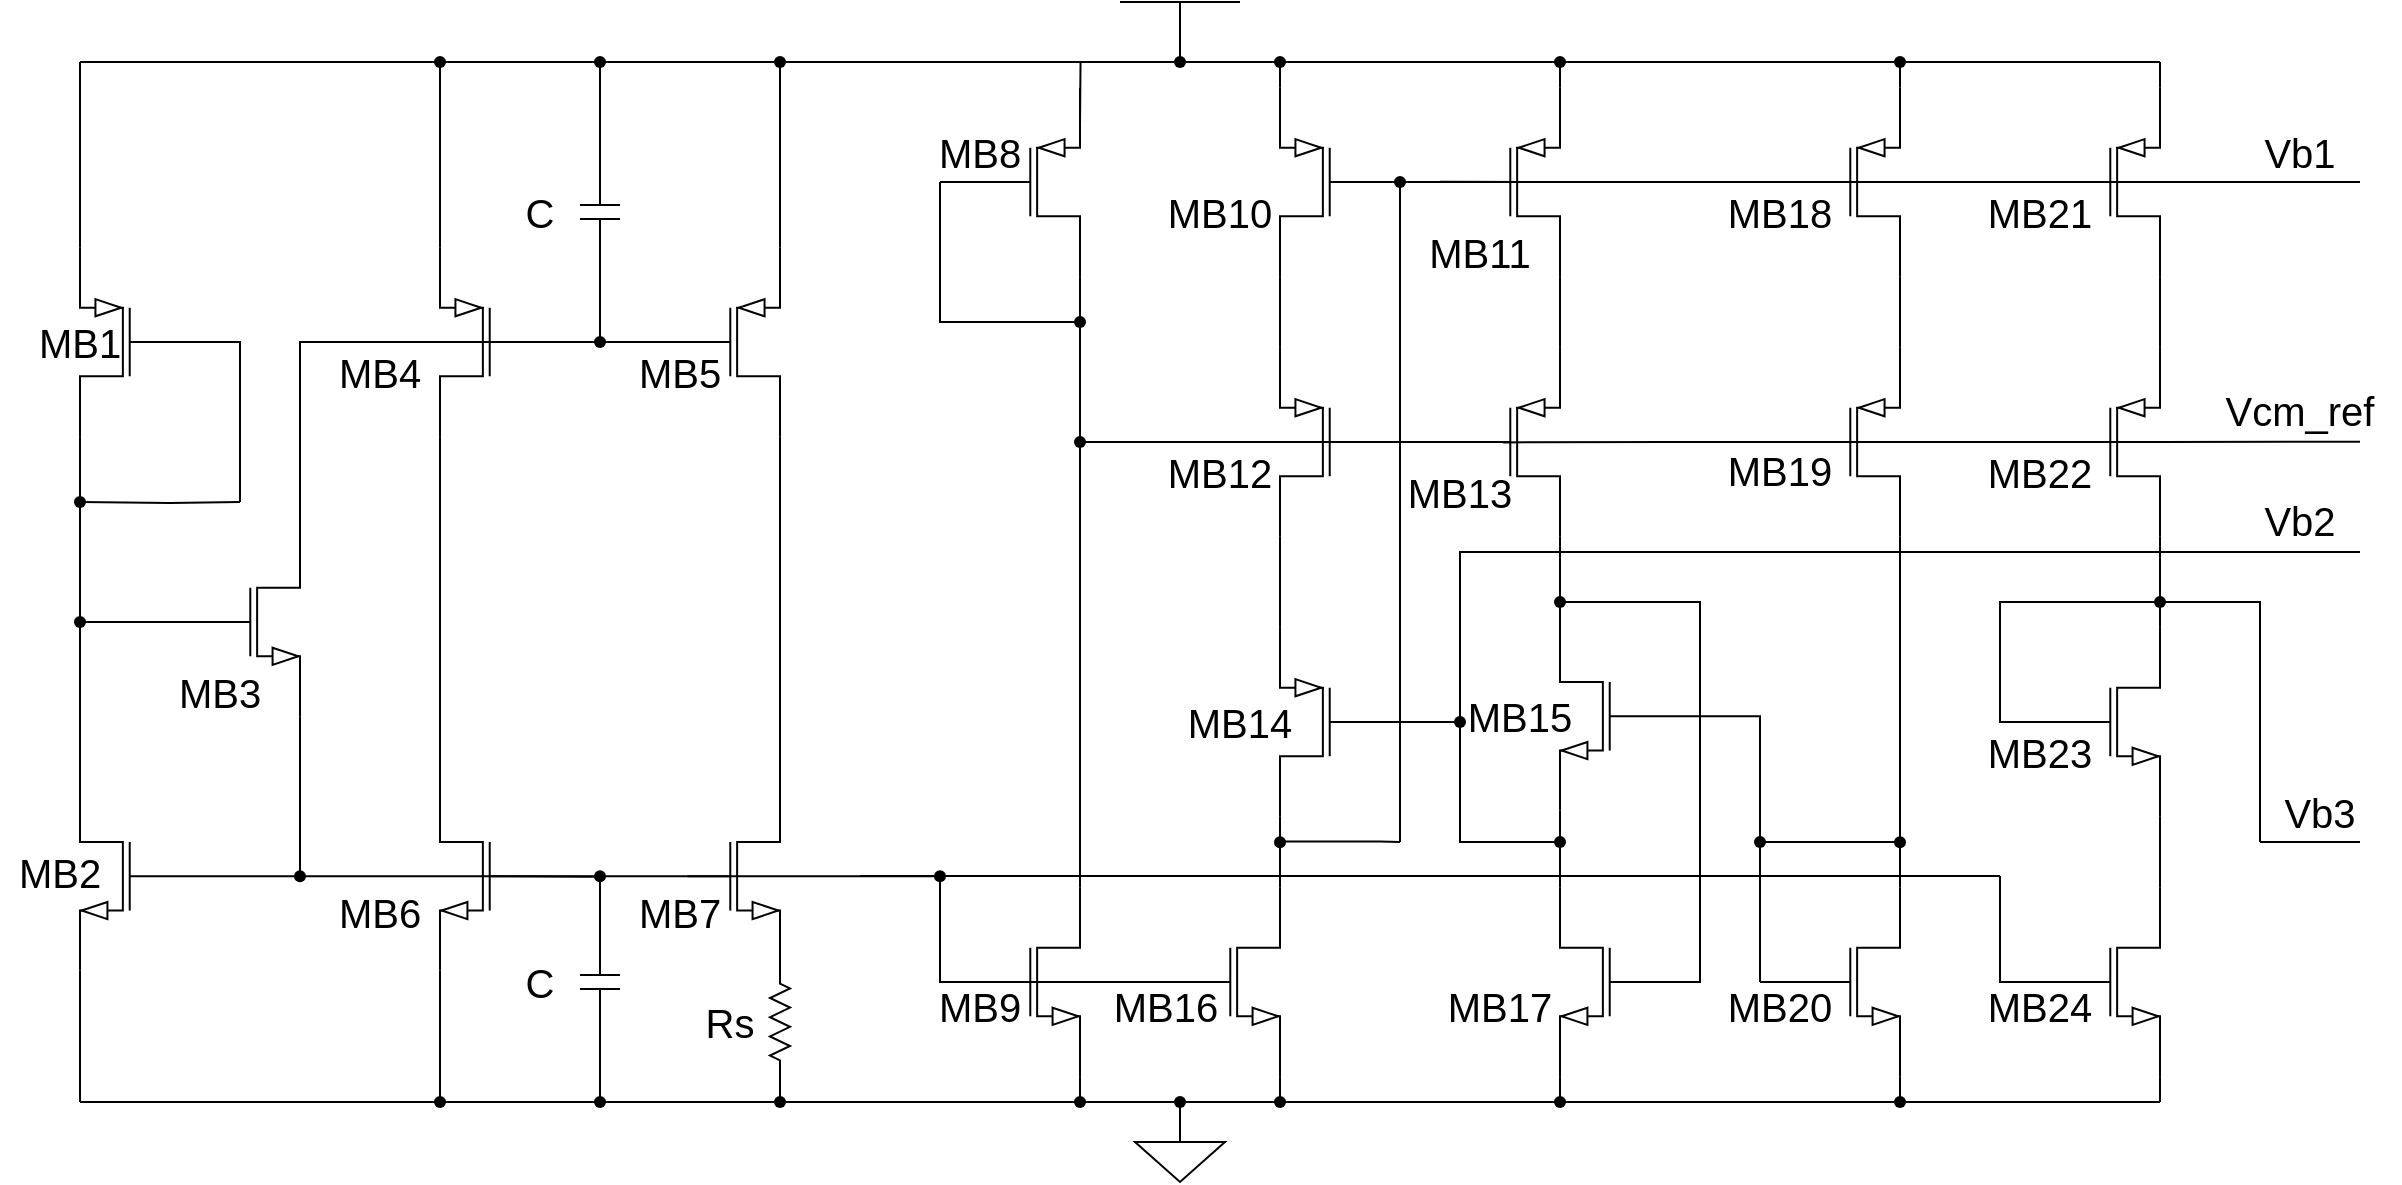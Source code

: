 <mxfile version="25.0.1">
  <diagram name="第 1 页" id="zHeJ2YQxpxI2N5z_kEmK">
    <mxGraphModel dx="2083" dy="1137" grid="1" gridSize="10" guides="1" tooltips="1" connect="1" arrows="1" fold="1" page="1" pageScale="1" pageWidth="1600" pageHeight="900" math="0" shadow="0">
      <root>
        <mxCell id="0" />
        <mxCell id="1" parent="0" />
        <mxCell id="mC9KeTFp0cYL_Ei6fU9d-10" value="" style="endArrow=none;html=1;rounded=0;" parent="1" source="mC9KeTFp0cYL_Ei6fU9d-13" edge="1">
          <mxGeometry width="50" height="50" relative="1" as="geometry">
            <mxPoint x="40" y="90" as="sourcePoint" />
            <mxPoint x="1100" y="90" as="targetPoint" />
          </mxGeometry>
        </mxCell>
        <mxCell id="mC9KeTFp0cYL_Ei6fU9d-11" value="" style="endArrow=none;html=1;rounded=0;" parent="1" edge="1">
          <mxGeometry width="50" height="50" relative="1" as="geometry">
            <mxPoint x="580" y="60" as="sourcePoint" />
            <mxPoint x="640" y="60" as="targetPoint" />
          </mxGeometry>
        </mxCell>
        <mxCell id="mC9KeTFp0cYL_Ei6fU9d-12" value="" style="endArrow=none;html=1;rounded=0;" parent="1" edge="1">
          <mxGeometry width="50" height="50" relative="1" as="geometry">
            <mxPoint x="610" y="90" as="sourcePoint" />
            <mxPoint x="610" y="60" as="targetPoint" />
          </mxGeometry>
        </mxCell>
        <mxCell id="mC9KeTFp0cYL_Ei6fU9d-14" value="" style="endArrow=none;html=1;rounded=0;" parent="1" target="mC9KeTFp0cYL_Ei6fU9d-13" edge="1" source="Um8_nvh1hXhyoKsjVqpz-223">
          <mxGeometry width="50" height="50" relative="1" as="geometry">
            <mxPoint x="60" y="90.0" as="sourcePoint" />
            <mxPoint x="1560" y="90" as="targetPoint" />
          </mxGeometry>
        </mxCell>
        <mxCell id="mC9KeTFp0cYL_Ei6fU9d-13" value="" style="shape=waypoint;sketch=0;fillStyle=solid;size=6;pointerEvents=1;points=[];fillColor=none;resizable=0;rotatable=0;perimeter=centerPerimeter;snapToPoint=1;" parent="1" vertex="1">
          <mxGeometry x="600" y="80" width="20" height="20" as="geometry" />
        </mxCell>
        <mxCell id="mC9KeTFp0cYL_Ei6fU9d-15" value="" style="endArrow=none;html=1;rounded=0;" parent="1" edge="1" source="Um8_nvh1hXhyoKsjVqpz-147">
          <mxGeometry width="50" height="50" relative="1" as="geometry">
            <mxPoint x="40" y="609" as="sourcePoint" />
            <mxPoint x="1100" y="610" as="targetPoint" />
          </mxGeometry>
        </mxCell>
        <mxCell id="Um8_nvh1hXhyoKsjVqpz-93" style="edgeStyle=orthogonalEdgeStyle;shape=connector;rounded=0;orthogonalLoop=1;jettySize=auto;html=1;exitDx=0;exitDy=0;exitPerimeter=0;strokeColor=default;align=center;verticalAlign=middle;fontFamily=Helvetica;fontSize=11;fontColor=default;labelBackgroundColor=default;endArrow=none;endFill=0;" edge="1" parent="1" source="Um8_nvh1hXhyoKsjVqpz-94">
          <mxGeometry relative="1" as="geometry">
            <mxPoint x="800" y="90" as="targetPoint" />
          </mxGeometry>
        </mxCell>
        <mxCell id="mC9KeTFp0cYL_Ei6fU9d-16" value="" style="verticalLabelPosition=bottom;shadow=0;dashed=0;align=center;html=1;verticalAlign=top;shape=mxgraph.electrical.transistors.pmos;pointerEvents=1;" parent="1" vertex="1">
          <mxGeometry x="740" y="100" width="60" height="100" as="geometry" />
        </mxCell>
        <mxCell id="mC9KeTFp0cYL_Ei6fU9d-18" value="" style="verticalLabelPosition=bottom;shadow=0;dashed=0;align=center;html=1;verticalAlign=top;shape=mxgraph.electrical.transistors.pmos;pointerEvents=1;" parent="1" vertex="1">
          <mxGeometry x="740" y="230" width="60" height="100" as="geometry" />
        </mxCell>
        <mxCell id="Um8_nvh1hXhyoKsjVqpz-6" style="edgeStyle=orthogonalEdgeStyle;shape=connector;rounded=0;orthogonalLoop=1;jettySize=auto;html=1;exitX=1;exitY=1;exitDx=0;exitDy=0;exitPerimeter=0;strokeColor=default;align=center;verticalAlign=middle;fontFamily=Helvetica;fontSize=11;fontColor=default;labelBackgroundColor=default;endArrow=none;endFill=0;" edge="1" parent="1" source="Um8_nvh1hXhyoKsjVqpz-1">
          <mxGeometry relative="1" as="geometry">
            <mxPoint x="60" y="610" as="targetPoint" />
          </mxGeometry>
        </mxCell>
        <mxCell id="Um8_nvh1hXhyoKsjVqpz-23" style="edgeStyle=orthogonalEdgeStyle;shape=connector;rounded=0;orthogonalLoop=1;jettySize=auto;html=1;exitDx=0;exitDy=0;exitPerimeter=0;strokeColor=default;align=center;verticalAlign=middle;fontFamily=Helvetica;fontSize=11;fontColor=default;labelBackgroundColor=default;endArrow=none;endFill=0;" edge="1" parent="1" source="Um8_nvh1hXhyoKsjVqpz-52">
          <mxGeometry relative="1" as="geometry">
            <mxPoint x="320" y="497.333" as="targetPoint" />
          </mxGeometry>
        </mxCell>
        <mxCell id="Um8_nvh1hXhyoKsjVqpz-1" value="" style="verticalLabelPosition=bottom;shadow=0;dashed=0;align=center;html=1;verticalAlign=top;shape=mxgraph.electrical.transistors.nmos;pointerEvents=1;flipV=0;flipH=1;" vertex="1" parent="1">
          <mxGeometry x="60" y="447.14" width="60" height="100" as="geometry" />
        </mxCell>
        <mxCell id="Um8_nvh1hXhyoKsjVqpz-7" style="edgeStyle=orthogonalEdgeStyle;shape=connector;rounded=0;orthogonalLoop=1;jettySize=auto;html=1;exitX=1;exitY=0;exitDx=0;exitDy=0;exitPerimeter=0;strokeColor=default;align=center;verticalAlign=middle;fontFamily=Helvetica;fontSize=11;fontColor=default;labelBackgroundColor=default;endArrow=none;endFill=0;" edge="1" parent="1" source="Um8_nvh1hXhyoKsjVqpz-4">
          <mxGeometry relative="1" as="geometry">
            <mxPoint x="60" y="90.0" as="targetPoint" />
          </mxGeometry>
        </mxCell>
        <mxCell id="Um8_nvh1hXhyoKsjVqpz-8" style="edgeStyle=orthogonalEdgeStyle;shape=connector;rounded=0;orthogonalLoop=1;jettySize=auto;html=1;exitX=0;exitY=0.5;exitDx=0;exitDy=0;exitPerimeter=0;strokeColor=default;align=center;verticalAlign=middle;fontFamily=Helvetica;fontSize=11;fontColor=default;labelBackgroundColor=default;endArrow=none;endFill=0;" edge="1" parent="1" source="Um8_nvh1hXhyoKsjVqpz-4">
          <mxGeometry relative="1" as="geometry">
            <mxPoint x="140" y="310" as="targetPoint" />
            <Array as="points">
              <mxPoint x="140" y="230" />
              <mxPoint x="140" y="310" />
            </Array>
          </mxGeometry>
        </mxCell>
        <mxCell id="Um8_nvh1hXhyoKsjVqpz-4" value="" style="verticalLabelPosition=bottom;shadow=0;dashed=0;align=center;html=1;verticalAlign=top;shape=mxgraph.electrical.transistors.pmos;pointerEvents=1;flipH=1;" vertex="1" parent="1">
          <mxGeometry x="60" y="180" width="60" height="100" as="geometry" />
        </mxCell>
        <mxCell id="Um8_nvh1hXhyoKsjVqpz-5" style="edgeStyle=orthogonalEdgeStyle;rounded=0;orthogonalLoop=1;jettySize=auto;html=1;exitX=1;exitY=1;exitDx=0;exitDy=0;exitPerimeter=0;entryX=1;entryY=0;entryDx=0;entryDy=0;entryPerimeter=0;endArrow=none;endFill=0;" edge="1" parent="1" source="Um8_nvh1hXhyoKsjVqpz-4" target="Um8_nvh1hXhyoKsjVqpz-1">
          <mxGeometry relative="1" as="geometry" />
        </mxCell>
        <mxCell id="Um8_nvh1hXhyoKsjVqpz-9" value="" style="endArrow=none;html=1;rounded=0;strokeColor=default;align=center;verticalAlign=middle;fontFamily=Helvetica;fontSize=11;fontColor=default;labelBackgroundColor=default;edgeStyle=orthogonalEdgeStyle;" edge="1" parent="1" target="Um8_nvh1hXhyoKsjVqpz-51">
          <mxGeometry width="50" height="50" relative="1" as="geometry">
            <mxPoint x="140" y="310" as="sourcePoint" />
            <mxPoint x="60" y="310" as="targetPoint" />
          </mxGeometry>
        </mxCell>
        <mxCell id="Um8_nvh1hXhyoKsjVqpz-134" style="edgeStyle=orthogonalEdgeStyle;shape=connector;rounded=0;orthogonalLoop=1;jettySize=auto;html=1;exitX=0;exitY=0.5;exitDx=0;exitDy=0;exitPerimeter=0;strokeColor=default;align=center;verticalAlign=middle;fontFamily=Helvetica;fontSize=11;fontColor=default;labelBackgroundColor=default;endArrow=none;endFill=0;" edge="1" parent="1" source="Um8_nvh1hXhyoKsjVqpz-10">
          <mxGeometry relative="1" as="geometry">
            <mxPoint x="900" y="550" as="targetPoint" />
            <Array as="points">
              <mxPoint x="900" y="417" />
              <mxPoint x="900" y="550" />
            </Array>
          </mxGeometry>
        </mxCell>
        <mxCell id="Um8_nvh1hXhyoKsjVqpz-10" value="" style="verticalLabelPosition=bottom;shadow=0;dashed=0;align=center;html=1;verticalAlign=top;shape=mxgraph.electrical.transistors.nmos;pointerEvents=1;fontFamily=Helvetica;fontSize=11;fontColor=default;labelBackgroundColor=default;flipH=1;" vertex="1" parent="1">
          <mxGeometry x="800" y="367.14" width="60" height="100" as="geometry" />
        </mxCell>
        <mxCell id="Um8_nvh1hXhyoKsjVqpz-90" style="edgeStyle=orthogonalEdgeStyle;shape=connector;rounded=0;orthogonalLoop=1;jettySize=auto;html=1;exitDx=0;exitDy=0;exitPerimeter=0;strokeColor=default;align=center;verticalAlign=middle;fontFamily=Helvetica;fontSize=11;fontColor=default;labelBackgroundColor=default;endArrow=none;endFill=0;" edge="1" parent="1" source="Um8_nvh1hXhyoKsjVqpz-145">
          <mxGeometry relative="1" as="geometry">
            <mxPoint x="800" y="610" as="targetPoint" />
          </mxGeometry>
        </mxCell>
        <mxCell id="Um8_nvh1hXhyoKsjVqpz-113" style="edgeStyle=orthogonalEdgeStyle;shape=connector;rounded=0;orthogonalLoop=1;jettySize=auto;html=1;strokeColor=default;align=center;verticalAlign=middle;fontFamily=Helvetica;fontSize=11;fontColor=default;labelBackgroundColor=default;endArrow=none;endFill=0;" edge="1" parent="1" source="Um8_nvh1hXhyoKsjVqpz-11" target="Um8_nvh1hXhyoKsjVqpz-115">
          <mxGeometry relative="1" as="geometry">
            <mxPoint x="880" y="360" as="targetPoint" />
            <Array as="points">
              <mxPoint x="870" y="550" />
              <mxPoint x="870" y="360" />
            </Array>
          </mxGeometry>
        </mxCell>
        <mxCell id="Um8_nvh1hXhyoKsjVqpz-11" value="" style="verticalLabelPosition=bottom;shadow=0;dashed=0;align=center;html=1;verticalAlign=top;shape=mxgraph.electrical.transistors.nmos;pointerEvents=1;fontFamily=Helvetica;fontSize=11;fontColor=default;labelBackgroundColor=default;flipH=1;" vertex="1" parent="1">
          <mxGeometry x="800" y="500" width="60" height="100" as="geometry" />
        </mxCell>
        <mxCell id="Um8_nvh1hXhyoKsjVqpz-13" style="edgeStyle=orthogonalEdgeStyle;shape=connector;rounded=0;orthogonalLoop=1;jettySize=auto;html=1;exitDx=0;exitDy=0;exitPerimeter=0;strokeColor=default;align=center;verticalAlign=middle;fontFamily=Helvetica;fontSize=11;fontColor=default;labelBackgroundColor=default;endArrow=none;endFill=0;" edge="1" parent="1" source="Um8_nvh1hXhyoKsjVqpz-53">
          <mxGeometry relative="1" as="geometry">
            <mxPoint x="60" y="399.833" as="targetPoint" />
            <Array as="points">
              <mxPoint x="60" y="370" />
            </Array>
          </mxGeometry>
        </mxCell>
        <mxCell id="Um8_nvh1hXhyoKsjVqpz-26" style="edgeStyle=orthogonalEdgeStyle;shape=connector;rounded=0;orthogonalLoop=1;jettySize=auto;html=1;exitX=1;exitY=0;exitDx=0;exitDy=0;exitPerimeter=0;strokeColor=default;align=center;verticalAlign=middle;fontFamily=Helvetica;fontSize=11;fontColor=default;labelBackgroundColor=default;endArrow=none;endFill=0;" edge="1" parent="1">
          <mxGeometry relative="1" as="geometry">
            <mxPoint x="320" y="230" as="targetPoint" />
            <mxPoint x="170" y="352.857" as="sourcePoint" />
            <Array as="points">
              <mxPoint x="170" y="230" />
            </Array>
          </mxGeometry>
        </mxCell>
        <mxCell id="Um8_nvh1hXhyoKsjVqpz-35" style="edgeStyle=orthogonalEdgeStyle;shape=connector;rounded=0;orthogonalLoop=1;jettySize=auto;html=1;exitX=1;exitY=1;exitDx=0;exitDy=0;exitPerimeter=0;strokeColor=default;align=center;verticalAlign=middle;fontFamily=Helvetica;fontSize=11;fontColor=default;labelBackgroundColor=default;endArrow=none;endFill=0;" edge="1" parent="1" source="Um8_nvh1hXhyoKsjVqpz-12" target="Um8_nvh1hXhyoKsjVqpz-52">
          <mxGeometry relative="1" as="geometry">
            <mxPoint x="170" y="477" as="targetPoint" />
          </mxGeometry>
        </mxCell>
        <mxCell id="Um8_nvh1hXhyoKsjVqpz-12" value="" style="verticalLabelPosition=bottom;shadow=0;dashed=0;align=center;html=1;verticalAlign=top;shape=mxgraph.electrical.transistors.nmos;pointerEvents=1;fontFamily=Helvetica;fontSize=11;fontColor=default;labelBackgroundColor=default;" vertex="1" parent="1">
          <mxGeometry x="110" y="320" width="60" height="100" as="geometry" />
        </mxCell>
        <mxCell id="Um8_nvh1hXhyoKsjVqpz-33" style="edgeStyle=orthogonalEdgeStyle;shape=connector;rounded=0;orthogonalLoop=1;jettySize=auto;html=1;exitX=1;exitY=0;exitDx=0;exitDy=0;exitPerimeter=0;strokeColor=default;align=center;verticalAlign=middle;fontFamily=Helvetica;fontSize=11;fontColor=default;labelBackgroundColor=default;endArrow=none;endFill=0;" edge="1" parent="1" source="Um8_nvh1hXhyoKsjVqpz-14" target="Um8_nvh1hXhyoKsjVqpz-67">
          <mxGeometry relative="1" as="geometry">
            <mxPoint x="240" y="70" as="targetPoint" />
          </mxGeometry>
        </mxCell>
        <mxCell id="Um8_nvh1hXhyoKsjVqpz-14" value="" style="verticalLabelPosition=bottom;shadow=0;dashed=0;align=center;html=1;verticalAlign=top;shape=mxgraph.electrical.transistors.pmos;pointerEvents=1;flipH=1;" vertex="1" parent="1">
          <mxGeometry x="240" y="180" width="60" height="100" as="geometry" />
        </mxCell>
        <mxCell id="Um8_nvh1hXhyoKsjVqpz-34" style="edgeStyle=orthogonalEdgeStyle;shape=connector;rounded=0;orthogonalLoop=1;jettySize=auto;html=1;exitX=1;exitY=0;exitDx=0;exitDy=0;exitPerimeter=0;strokeColor=default;align=center;verticalAlign=middle;fontFamily=Helvetica;fontSize=11;fontColor=default;labelBackgroundColor=default;endArrow=none;endFill=0;" edge="1" parent="1" source="Um8_nvh1hXhyoKsjVqpz-15" target="Um8_nvh1hXhyoKsjVqpz-66">
          <mxGeometry relative="1" as="geometry">
            <mxPoint x="410" y="70" as="targetPoint" />
          </mxGeometry>
        </mxCell>
        <mxCell id="Um8_nvh1hXhyoKsjVqpz-15" value="" style="verticalLabelPosition=bottom;shadow=0;dashed=0;align=center;html=1;verticalAlign=top;shape=mxgraph.electrical.transistors.pmos;pointerEvents=1;" vertex="1" parent="1">
          <mxGeometry x="350" y="180" width="60" height="100" as="geometry" />
        </mxCell>
        <mxCell id="Um8_nvh1hXhyoKsjVqpz-21" style="edgeStyle=orthogonalEdgeStyle;shape=connector;rounded=0;orthogonalLoop=1;jettySize=auto;html=1;exitX=1;exitY=1;exitDx=0;exitDy=0;exitPerimeter=0;strokeColor=default;align=center;verticalAlign=middle;fontFamily=Helvetica;fontSize=11;fontColor=default;labelBackgroundColor=default;endArrow=none;endFill=0;" edge="1" parent="1" source="Um8_nvh1hXhyoKsjVqpz-16">
          <mxGeometry relative="1" as="geometry">
            <mxPoint x="240" y="610" as="targetPoint" />
          </mxGeometry>
        </mxCell>
        <mxCell id="Um8_nvh1hXhyoKsjVqpz-16" value="" style="verticalLabelPosition=bottom;shadow=0;dashed=0;align=center;html=1;verticalAlign=top;shape=mxgraph.electrical.transistors.nmos;pointerEvents=1;flipV=0;flipH=1;" vertex="1" parent="1">
          <mxGeometry x="240" y="447.14" width="60" height="100" as="geometry" />
        </mxCell>
        <mxCell id="Um8_nvh1hXhyoKsjVqpz-17" value="" style="verticalLabelPosition=bottom;shadow=0;dashed=0;align=center;html=1;verticalAlign=top;shape=mxgraph.electrical.transistors.nmos;pointerEvents=1;fontFamily=Helvetica;fontSize=11;fontColor=default;labelBackgroundColor=default;" vertex="1" parent="1">
          <mxGeometry x="350" y="447.14" width="60" height="100" as="geometry" />
        </mxCell>
        <mxCell id="Um8_nvh1hXhyoKsjVqpz-20" style="edgeStyle=orthogonalEdgeStyle;shape=connector;rounded=0;orthogonalLoop=1;jettySize=auto;html=1;exitDx=0;exitDy=0;exitPerimeter=0;strokeColor=default;align=center;verticalAlign=middle;fontFamily=Helvetica;fontSize=11;fontColor=default;labelBackgroundColor=default;endArrow=none;endFill=0;" edge="1" parent="1" source="Um8_nvh1hXhyoKsjVqpz-64">
          <mxGeometry relative="1" as="geometry">
            <mxPoint x="410" y="610" as="targetPoint" />
          </mxGeometry>
        </mxCell>
        <mxCell id="Um8_nvh1hXhyoKsjVqpz-18" value="" style="pointerEvents=1;verticalLabelPosition=bottom;shadow=0;dashed=0;align=center;html=1;verticalAlign=top;shape=mxgraph.electrical.resistors.resistor_2;fontFamily=Helvetica;fontSize=11;fontColor=default;labelBackgroundColor=default;direction=south;" vertex="1" parent="1">
          <mxGeometry x="405" y="540" width="10" height="60" as="geometry" />
        </mxCell>
        <mxCell id="Um8_nvh1hXhyoKsjVqpz-19" style="edgeStyle=orthogonalEdgeStyle;shape=connector;rounded=0;orthogonalLoop=1;jettySize=auto;html=1;exitX=1;exitY=1;exitDx=0;exitDy=0;exitPerimeter=0;entryX=0;entryY=0.5;entryDx=0;entryDy=0;entryPerimeter=0;strokeColor=default;align=center;verticalAlign=middle;fontFamily=Helvetica;fontSize=11;fontColor=default;labelBackgroundColor=default;endArrow=none;endFill=0;" edge="1" parent="1" source="Um8_nvh1hXhyoKsjVqpz-17">
          <mxGeometry relative="1" as="geometry">
            <mxPoint x="410" y="540.0" as="targetPoint" />
          </mxGeometry>
        </mxCell>
        <mxCell id="Um8_nvh1hXhyoKsjVqpz-22" style="edgeStyle=orthogonalEdgeStyle;shape=connector;rounded=0;orthogonalLoop=1;jettySize=auto;html=1;exitX=0;exitY=0.5;exitDx=0;exitDy=0;exitPerimeter=0;entryX=0;entryY=0.5;entryDx=0;entryDy=0;entryPerimeter=0;strokeColor=default;align=center;verticalAlign=middle;fontFamily=Helvetica;fontSize=11;fontColor=default;labelBackgroundColor=default;endArrow=none;endFill=0;" edge="1" parent="1" source="Um8_nvh1hXhyoKsjVqpz-16" target="Um8_nvh1hXhyoKsjVqpz-17">
          <mxGeometry relative="1" as="geometry" />
        </mxCell>
        <mxCell id="Um8_nvh1hXhyoKsjVqpz-25" style="edgeStyle=orthogonalEdgeStyle;shape=connector;rounded=0;orthogonalLoop=1;jettySize=auto;html=1;exitDx=0;exitDy=0;exitPerimeter=0;entryX=0;entryY=0.5;entryDx=0;entryDy=0;entryPerimeter=0;strokeColor=default;align=center;verticalAlign=middle;fontFamily=Helvetica;fontSize=11;fontColor=default;labelBackgroundColor=default;endArrow=none;endFill=0;" edge="1" parent="1" source="Um8_nvh1hXhyoKsjVqpz-221" target="Um8_nvh1hXhyoKsjVqpz-15">
          <mxGeometry relative="1" as="geometry" />
        </mxCell>
        <mxCell id="Um8_nvh1hXhyoKsjVqpz-29" style="edgeStyle=orthogonalEdgeStyle;shape=connector;rounded=0;orthogonalLoop=1;jettySize=auto;html=1;exitDx=0;exitDy=0;exitPerimeter=0;strokeColor=default;align=center;verticalAlign=middle;fontFamily=Helvetica;fontSize=11;fontColor=default;labelBackgroundColor=default;endArrow=none;endFill=0;" edge="1" parent="1" source="Um8_nvh1hXhyoKsjVqpz-56">
          <mxGeometry relative="1" as="geometry">
            <mxPoint x="320" y="498" as="targetPoint" />
          </mxGeometry>
        </mxCell>
        <mxCell id="Um8_nvh1hXhyoKsjVqpz-30" style="edgeStyle=orthogonalEdgeStyle;shape=connector;rounded=0;orthogonalLoop=1;jettySize=auto;html=1;exitX=1;exitY=0.5;exitDx=0;exitDy=0;exitPerimeter=0;strokeColor=default;align=center;verticalAlign=middle;fontFamily=Helvetica;fontSize=11;fontColor=default;labelBackgroundColor=default;endArrow=none;endFill=0;" edge="1" parent="1" source="Um8_nvh1hXhyoKsjVqpz-27">
          <mxGeometry relative="1" as="geometry">
            <mxPoint x="320" y="610" as="targetPoint" />
          </mxGeometry>
        </mxCell>
        <mxCell id="Um8_nvh1hXhyoKsjVqpz-27" value="" style="pointerEvents=1;verticalLabelPosition=bottom;shadow=0;dashed=0;align=center;html=1;verticalAlign=top;shape=mxgraph.electrical.capacitors.capacitor_1;fontFamily=Helvetica;fontSize=11;fontColor=default;labelBackgroundColor=default;direction=south;" vertex="1" parent="1">
          <mxGeometry x="310" y="515" width="20" height="70" as="geometry" />
        </mxCell>
        <mxCell id="Um8_nvh1hXhyoKsjVqpz-31" style="edgeStyle=orthogonalEdgeStyle;shape=connector;rounded=0;orthogonalLoop=1;jettySize=auto;html=1;exitX=1;exitY=1;exitDx=0;exitDy=0;exitPerimeter=0;entryX=1;entryY=0;entryDx=0;entryDy=0;entryPerimeter=0;strokeColor=default;align=center;verticalAlign=middle;fontFamily=Helvetica;fontSize=11;fontColor=default;labelBackgroundColor=default;endArrow=none;endFill=0;" edge="1" parent="1" source="Um8_nvh1hXhyoKsjVqpz-14" target="Um8_nvh1hXhyoKsjVqpz-16">
          <mxGeometry relative="1" as="geometry" />
        </mxCell>
        <mxCell id="Um8_nvh1hXhyoKsjVqpz-32" style="edgeStyle=orthogonalEdgeStyle;shape=connector;rounded=0;orthogonalLoop=1;jettySize=auto;html=1;exitX=1;exitY=1;exitDx=0;exitDy=0;exitPerimeter=0;entryX=1;entryY=0;entryDx=0;entryDy=0;entryPerimeter=0;strokeColor=default;align=center;verticalAlign=middle;fontFamily=Helvetica;fontSize=11;fontColor=default;labelBackgroundColor=default;endArrow=none;endFill=0;" edge="1" parent="1" source="Um8_nvh1hXhyoKsjVqpz-15" target="Um8_nvh1hXhyoKsjVqpz-17">
          <mxGeometry relative="1" as="geometry" />
        </mxCell>
        <mxCell id="Um8_nvh1hXhyoKsjVqpz-40" style="edgeStyle=orthogonalEdgeStyle;shape=connector;rounded=0;orthogonalLoop=1;jettySize=auto;html=1;exitX=1;exitY=1;exitDx=0;exitDy=0;exitPerimeter=0;strokeColor=default;align=center;verticalAlign=middle;fontFamily=Helvetica;fontSize=11;fontColor=default;labelBackgroundColor=default;endArrow=none;endFill=0;" edge="1" parent="1" source="Um8_nvh1hXhyoKsjVqpz-36">
          <mxGeometry relative="1" as="geometry">
            <mxPoint x="560" y="610" as="targetPoint" />
          </mxGeometry>
        </mxCell>
        <mxCell id="Um8_nvh1hXhyoKsjVqpz-36" value="" style="verticalLabelPosition=bottom;shadow=0;dashed=0;align=center;html=1;verticalAlign=top;shape=mxgraph.electrical.transistors.nmos;pointerEvents=1;fontFamily=Helvetica;fontSize=11;fontColor=default;labelBackgroundColor=default;" vertex="1" parent="1">
          <mxGeometry x="500" y="500" width="60" height="100" as="geometry" />
        </mxCell>
        <mxCell id="Um8_nvh1hXhyoKsjVqpz-38" style="edgeStyle=orthogonalEdgeStyle;shape=connector;rounded=0;orthogonalLoop=1;jettySize=auto;html=1;exitX=1;exitY=0;exitDx=0;exitDy=0;exitPerimeter=0;strokeColor=default;align=center;verticalAlign=middle;fontFamily=Helvetica;fontSize=11;fontColor=default;labelBackgroundColor=default;endArrow=none;endFill=0;" edge="1" parent="1">
          <mxGeometry relative="1" as="geometry">
            <mxPoint x="560.261" y="90" as="targetPoint" />
            <mxPoint x="560" y="122.857" as="sourcePoint" />
          </mxGeometry>
        </mxCell>
        <mxCell id="Um8_nvh1hXhyoKsjVqpz-49" style="edgeStyle=orthogonalEdgeStyle;shape=connector;rounded=0;orthogonalLoop=1;jettySize=auto;html=1;exitX=0;exitY=0.5;exitDx=0;exitDy=0;exitPerimeter=0;strokeColor=default;align=center;verticalAlign=middle;fontFamily=Helvetica;fontSize=11;fontColor=default;labelBackgroundColor=default;endArrow=none;endFill=0;" edge="1" parent="1" source="Um8_nvh1hXhyoKsjVqpz-37">
          <mxGeometry relative="1" as="geometry">
            <mxPoint x="490" y="150.174" as="targetPoint" />
          </mxGeometry>
        </mxCell>
        <mxCell id="Um8_nvh1hXhyoKsjVqpz-37" value="" style="verticalLabelPosition=bottom;shadow=0;dashed=0;align=center;html=1;verticalAlign=top;shape=mxgraph.electrical.transistors.pmos;pointerEvents=1;" vertex="1" parent="1">
          <mxGeometry x="500" y="100" width="60" height="100" as="geometry" />
        </mxCell>
        <mxCell id="Um8_nvh1hXhyoKsjVqpz-39" style="edgeStyle=orthogonalEdgeStyle;shape=connector;rounded=0;orthogonalLoop=1;jettySize=auto;html=1;exitX=1;exitY=1;exitDx=0;exitDy=0;exitPerimeter=0;entryX=1;entryY=0;entryDx=0;entryDy=0;entryPerimeter=0;strokeColor=default;align=center;verticalAlign=middle;fontFamily=Helvetica;fontSize=11;fontColor=default;labelBackgroundColor=default;endArrow=none;endFill=0;" edge="1" parent="1" source="Um8_nvh1hXhyoKsjVqpz-37" target="Um8_nvh1hXhyoKsjVqpz-36">
          <mxGeometry relative="1" as="geometry" />
        </mxCell>
        <mxCell id="Um8_nvh1hXhyoKsjVqpz-43" style="edgeStyle=orthogonalEdgeStyle;shape=connector;rounded=0;orthogonalLoop=1;jettySize=auto;html=1;exitX=0;exitY=0.5;exitDx=0;exitDy=0;exitPerimeter=0;entryX=0.229;entryY=0.5;entryDx=0;entryDy=0;entryPerimeter=0;strokeColor=default;align=center;verticalAlign=middle;fontFamily=Helvetica;fontSize=11;fontColor=default;labelBackgroundColor=default;endArrow=none;endFill=0;" edge="1" parent="1" source="Um8_nvh1hXhyoKsjVqpz-36" target="Um8_nvh1hXhyoKsjVqpz-17">
          <mxGeometry relative="1" as="geometry">
            <Array as="points">
              <mxPoint x="490" y="550" />
              <mxPoint x="490" y="497" />
            </Array>
          </mxGeometry>
        </mxCell>
        <mxCell id="Um8_nvh1hXhyoKsjVqpz-50" value="" style="endArrow=none;html=1;rounded=0;strokeColor=default;align=center;verticalAlign=middle;fontFamily=Helvetica;fontSize=11;fontColor=default;labelBackgroundColor=default;edgeStyle=orthogonalEdgeStyle;" edge="1" parent="1">
          <mxGeometry width="50" height="50" relative="1" as="geometry">
            <mxPoint x="560" y="220" as="sourcePoint" />
            <mxPoint x="490" y="150" as="targetPoint" />
            <Array as="points">
              <mxPoint x="490" y="220" />
            </Array>
          </mxGeometry>
        </mxCell>
        <mxCell id="Um8_nvh1hXhyoKsjVqpz-51" value="" style="shape=waypoint;sketch=0;fillStyle=solid;size=6;pointerEvents=1;points=[];fillColor=none;resizable=0;rotatable=0;perimeter=centerPerimeter;snapToPoint=1;fontFamily=Helvetica;fontSize=11;fontColor=default;labelBackgroundColor=default;" vertex="1" parent="1">
          <mxGeometry x="50" y="300" width="20" height="20" as="geometry" />
        </mxCell>
        <mxCell id="Um8_nvh1hXhyoKsjVqpz-54" value="" style="edgeStyle=orthogonalEdgeStyle;shape=connector;rounded=0;orthogonalLoop=1;jettySize=auto;html=1;exitX=0;exitY=0.5;exitDx=0;exitDy=0;exitPerimeter=0;strokeColor=default;align=center;verticalAlign=middle;fontFamily=Helvetica;fontSize=11;fontColor=default;labelBackgroundColor=default;endArrow=none;endFill=0;" edge="1" parent="1" source="Um8_nvh1hXhyoKsjVqpz-12" target="Um8_nvh1hXhyoKsjVqpz-53">
          <mxGeometry relative="1" as="geometry">
            <mxPoint x="60" y="399.833" as="targetPoint" />
            <mxPoint x="110" y="370" as="sourcePoint" />
            <Array as="points" />
          </mxGeometry>
        </mxCell>
        <mxCell id="Um8_nvh1hXhyoKsjVqpz-53" value="" style="shape=waypoint;sketch=0;fillStyle=solid;size=6;pointerEvents=1;points=[];fillColor=none;resizable=0;rotatable=0;perimeter=centerPerimeter;snapToPoint=1;fontFamily=Helvetica;fontSize=11;fontColor=default;labelBackgroundColor=default;" vertex="1" parent="1">
          <mxGeometry x="50" y="360" width="20" height="20" as="geometry" />
        </mxCell>
        <mxCell id="Um8_nvh1hXhyoKsjVqpz-55" value="" style="edgeStyle=orthogonalEdgeStyle;shape=connector;rounded=0;orthogonalLoop=1;jettySize=auto;html=1;exitX=0;exitY=0.5;exitDx=0;exitDy=0;exitPerimeter=0;strokeColor=default;align=center;verticalAlign=middle;fontFamily=Helvetica;fontSize=11;fontColor=default;labelBackgroundColor=default;endArrow=none;endFill=0;" edge="1" parent="1" source="Um8_nvh1hXhyoKsjVqpz-1" target="Um8_nvh1hXhyoKsjVqpz-52">
          <mxGeometry relative="1" as="geometry">
            <mxPoint x="320" y="497.333" as="targetPoint" />
            <mxPoint x="120" y="497" as="sourcePoint" />
          </mxGeometry>
        </mxCell>
        <mxCell id="Um8_nvh1hXhyoKsjVqpz-52" value="" style="shape=waypoint;sketch=0;fillStyle=solid;size=6;pointerEvents=1;points=[];fillColor=none;resizable=0;rotatable=0;perimeter=centerPerimeter;snapToPoint=1;fontFamily=Helvetica;fontSize=11;fontColor=default;labelBackgroundColor=default;" vertex="1" parent="1">
          <mxGeometry x="160" y="487.14" width="20" height="20" as="geometry" />
        </mxCell>
        <mxCell id="Um8_nvh1hXhyoKsjVqpz-57" value="" style="edgeStyle=orthogonalEdgeStyle;shape=connector;rounded=0;orthogonalLoop=1;jettySize=auto;html=1;exitX=0;exitY=0.5;exitDx=0;exitDy=0;exitPerimeter=0;strokeColor=default;align=center;verticalAlign=middle;fontFamily=Helvetica;fontSize=11;fontColor=default;labelBackgroundColor=default;endArrow=none;endFill=0;" edge="1" parent="1" source="Um8_nvh1hXhyoKsjVqpz-27" target="Um8_nvh1hXhyoKsjVqpz-56">
          <mxGeometry relative="1" as="geometry">
            <mxPoint x="320" y="478" as="targetPoint" />
            <mxPoint x="320" y="530" as="sourcePoint" />
          </mxGeometry>
        </mxCell>
        <mxCell id="Um8_nvh1hXhyoKsjVqpz-56" value="" style="shape=waypoint;sketch=0;fillStyle=solid;size=6;pointerEvents=1;points=[];fillColor=none;resizable=0;rotatable=0;perimeter=centerPerimeter;snapToPoint=1;fontFamily=Helvetica;fontSize=11;fontColor=default;labelBackgroundColor=default;" vertex="1" parent="1">
          <mxGeometry x="310" y="487.14" width="20" height="20" as="geometry" />
        </mxCell>
        <mxCell id="Um8_nvh1hXhyoKsjVqpz-59" value="" style="endArrow=none;html=1;rounded=0;" edge="1" parent="1" source="Um8_nvh1hXhyoKsjVqpz-60" target="Um8_nvh1hXhyoKsjVqpz-58">
          <mxGeometry width="50" height="50" relative="1" as="geometry">
            <mxPoint x="40" y="609" as="sourcePoint" />
            <mxPoint x="1560" y="609" as="targetPoint" />
          </mxGeometry>
        </mxCell>
        <mxCell id="Um8_nvh1hXhyoKsjVqpz-58" value="" style="shape=waypoint;sketch=0;fillStyle=solid;size=6;pointerEvents=1;points=[];fillColor=none;resizable=0;rotatable=0;perimeter=centerPerimeter;snapToPoint=1;fontFamily=Helvetica;fontSize=11;fontColor=default;labelBackgroundColor=default;" vertex="1" parent="1">
          <mxGeometry x="310" y="600" width="20" height="20" as="geometry" />
        </mxCell>
        <mxCell id="Um8_nvh1hXhyoKsjVqpz-61" value="" style="endArrow=none;html=1;rounded=0;" edge="1" parent="1" target="Um8_nvh1hXhyoKsjVqpz-60">
          <mxGeometry width="50" height="50" relative="1" as="geometry">
            <mxPoint x="60" y="610.0" as="sourcePoint" />
            <mxPoint x="320" y="610" as="targetPoint" />
          </mxGeometry>
        </mxCell>
        <mxCell id="Um8_nvh1hXhyoKsjVqpz-60" value="" style="shape=waypoint;sketch=0;fillStyle=solid;size=6;pointerEvents=1;points=[];fillColor=none;resizable=0;rotatable=0;perimeter=centerPerimeter;snapToPoint=1;fontFamily=Helvetica;fontSize=11;fontColor=default;labelBackgroundColor=default;" vertex="1" parent="1">
          <mxGeometry x="230" y="600" width="20" height="20" as="geometry" />
        </mxCell>
        <mxCell id="Um8_nvh1hXhyoKsjVqpz-63" value="" style="endArrow=none;html=1;rounded=0;" edge="1" parent="1">
          <mxGeometry width="50" height="50" relative="1" as="geometry">
            <mxPoint x="60" y="610" as="sourcePoint" />
            <mxPoint x="60" y="610.0" as="targetPoint" />
          </mxGeometry>
        </mxCell>
        <mxCell id="Um8_nvh1hXhyoKsjVqpz-65" value="" style="edgeStyle=orthogonalEdgeStyle;shape=connector;rounded=0;orthogonalLoop=1;jettySize=auto;html=1;exitX=1;exitY=0.5;exitDx=0;exitDy=0;exitPerimeter=0;strokeColor=default;align=center;verticalAlign=middle;fontFamily=Helvetica;fontSize=11;fontColor=default;labelBackgroundColor=default;endArrow=none;endFill=0;" edge="1" parent="1" source="Um8_nvh1hXhyoKsjVqpz-18" target="Um8_nvh1hXhyoKsjVqpz-64">
          <mxGeometry relative="1" as="geometry">
            <mxPoint x="410" y="640" as="targetPoint" />
            <mxPoint x="410" y="580" as="sourcePoint" />
          </mxGeometry>
        </mxCell>
        <mxCell id="Um8_nvh1hXhyoKsjVqpz-64" value="" style="shape=waypoint;sketch=0;fillStyle=solid;size=6;pointerEvents=1;points=[];fillColor=none;resizable=0;rotatable=0;perimeter=centerPerimeter;snapToPoint=1;fontFamily=Helvetica;fontSize=11;fontColor=default;labelBackgroundColor=default;" vertex="1" parent="1">
          <mxGeometry x="400" y="600" width="20" height="20" as="geometry" />
        </mxCell>
        <mxCell id="Um8_nvh1hXhyoKsjVqpz-66" value="" style="shape=waypoint;sketch=0;fillStyle=solid;size=6;pointerEvents=1;points=[];fillColor=none;resizable=0;rotatable=0;perimeter=centerPerimeter;snapToPoint=1;fontFamily=Helvetica;fontSize=11;fontColor=default;labelBackgroundColor=default;" vertex="1" parent="1">
          <mxGeometry x="400" y="80" width="20" height="20" as="geometry" />
        </mxCell>
        <mxCell id="Um8_nvh1hXhyoKsjVqpz-67" value="" style="shape=waypoint;sketch=0;fillStyle=solid;size=6;pointerEvents=1;points=[];fillColor=none;resizable=0;rotatable=0;perimeter=centerPerimeter;snapToPoint=1;fontFamily=Helvetica;fontSize=11;fontColor=default;labelBackgroundColor=default;" vertex="1" parent="1">
          <mxGeometry x="230" y="80" width="20" height="20" as="geometry" />
        </mxCell>
        <mxCell id="Um8_nvh1hXhyoKsjVqpz-69" value="" style="endArrow=none;html=1;rounded=0;" edge="1" parent="1">
          <mxGeometry width="50" height="50" relative="1" as="geometry">
            <mxPoint x="60" y="90" as="sourcePoint" />
            <mxPoint x="60" y="90.0" as="targetPoint" />
          </mxGeometry>
        </mxCell>
        <mxCell id="Um8_nvh1hXhyoKsjVqpz-70" value="" style="shape=waypoint;sketch=0;fillStyle=solid;size=6;pointerEvents=1;points=[];fillColor=none;resizable=0;rotatable=0;perimeter=centerPerimeter;snapToPoint=1;fontFamily=Helvetica;fontSize=11;fontColor=default;labelBackgroundColor=default;" vertex="1" parent="1">
          <mxGeometry x="550" y="210" width="20" height="20" as="geometry" />
        </mxCell>
        <mxCell id="Um8_nvh1hXhyoKsjVqpz-84" style="edgeStyle=orthogonalEdgeStyle;shape=connector;rounded=0;orthogonalLoop=1;jettySize=auto;html=1;exitDx=0;exitDy=0;exitPerimeter=0;strokeColor=default;align=center;verticalAlign=middle;fontFamily=Helvetica;fontSize=11;fontColor=default;labelBackgroundColor=default;endArrow=none;endFill=0;" edge="1" parent="1" source="Um8_nvh1hXhyoKsjVqpz-83">
          <mxGeometry relative="1" as="geometry">
            <mxPoint x="659.667" y="90" as="targetPoint" />
          </mxGeometry>
        </mxCell>
        <mxCell id="Um8_nvh1hXhyoKsjVqpz-71" value="" style="verticalLabelPosition=bottom;shadow=0;dashed=0;align=center;html=1;verticalAlign=top;shape=mxgraph.electrical.transistors.pmos;pointerEvents=1;flipH=1;" vertex="1" parent="1">
          <mxGeometry x="660" y="100" width="60" height="100" as="geometry" />
        </mxCell>
        <mxCell id="Um8_nvh1hXhyoKsjVqpz-174" style="edgeStyle=orthogonalEdgeStyle;shape=connector;rounded=0;orthogonalLoop=1;jettySize=auto;html=1;strokeColor=default;align=center;verticalAlign=middle;fontFamily=Helvetica;fontSize=11;fontColor=default;labelBackgroundColor=default;endArrow=none;endFill=0;exitX=0;exitY=0.5;exitDx=0;exitDy=0;exitPerimeter=0;" edge="1" parent="1" source="mC9KeTFp0cYL_Ei6fU9d-18">
          <mxGeometry relative="1" as="geometry">
            <mxPoint x="560.0" y="280.0" as="targetPoint" />
          </mxGeometry>
        </mxCell>
        <mxCell id="Um8_nvh1hXhyoKsjVqpz-72" value="" style="verticalLabelPosition=bottom;shadow=0;dashed=0;align=center;html=1;verticalAlign=top;shape=mxgraph.electrical.transistors.pmos;pointerEvents=1;flipH=1;" vertex="1" parent="1">
          <mxGeometry x="660" y="230" width="60" height="100" as="geometry" />
        </mxCell>
        <mxCell id="Um8_nvh1hXhyoKsjVqpz-103" style="edgeStyle=orthogonalEdgeStyle;shape=connector;rounded=0;orthogonalLoop=1;jettySize=auto;html=1;exitX=0;exitY=0.5;exitDx=0;exitDy=0;exitPerimeter=0;strokeColor=default;align=center;verticalAlign=middle;fontFamily=Helvetica;fontSize=11;fontColor=default;labelBackgroundColor=default;endArrow=none;endFill=0;" edge="1" parent="1">
          <mxGeometry relative="1" as="geometry">
            <mxPoint x="730.0" y="419.833" as="targetPoint" />
            <mxPoint x="720" y="420" as="sourcePoint" />
          </mxGeometry>
        </mxCell>
        <mxCell id="Um8_nvh1hXhyoKsjVqpz-80" style="edgeStyle=orthogonalEdgeStyle;shape=connector;rounded=0;orthogonalLoop=1;jettySize=auto;html=1;exitX=1;exitY=1;exitDx=0;exitDy=0;exitPerimeter=0;strokeColor=default;align=center;verticalAlign=middle;fontFamily=Helvetica;fontSize=11;fontColor=default;labelBackgroundColor=default;endArrow=none;endFill=0;" edge="1" parent="1" source="Um8_nvh1hXhyoKsjVqpz-74">
          <mxGeometry relative="1" as="geometry">
            <mxPoint x="660" y="610" as="targetPoint" />
          </mxGeometry>
        </mxCell>
        <mxCell id="Um8_nvh1hXhyoKsjVqpz-74" value="" style="verticalLabelPosition=bottom;shadow=0;dashed=0;align=center;html=1;verticalAlign=top;shape=mxgraph.electrical.transistors.nmos;pointerEvents=1;fontFamily=Helvetica;fontSize=11;fontColor=default;labelBackgroundColor=default;flipH=0;" vertex="1" parent="1">
          <mxGeometry x="600" y="500" width="60" height="100" as="geometry" />
        </mxCell>
        <mxCell id="Um8_nvh1hXhyoKsjVqpz-77" style="edgeStyle=orthogonalEdgeStyle;shape=connector;rounded=0;orthogonalLoop=1;jettySize=auto;html=1;exitX=1;exitY=1;exitDx=0;exitDy=0;exitPerimeter=0;entryX=1;entryY=0;entryDx=0;entryDy=0;entryPerimeter=0;strokeColor=default;align=center;verticalAlign=middle;fontFamily=Helvetica;fontSize=11;fontColor=default;labelBackgroundColor=default;endArrow=none;endFill=0;" edge="1" parent="1" source="Um8_nvh1hXhyoKsjVqpz-71" target="Um8_nvh1hXhyoKsjVqpz-72">
          <mxGeometry relative="1" as="geometry" />
        </mxCell>
        <mxCell id="Um8_nvh1hXhyoKsjVqpz-78" style="edgeStyle=orthogonalEdgeStyle;shape=connector;rounded=0;orthogonalLoop=1;jettySize=auto;html=1;exitX=1;exitY=1;exitDx=0;exitDy=0;exitPerimeter=0;entryX=1;entryY=0;entryDx=0;entryDy=0;entryPerimeter=0;strokeColor=default;align=center;verticalAlign=middle;fontFamily=Helvetica;fontSize=11;fontColor=default;labelBackgroundColor=default;endArrow=none;endFill=0;" edge="1" parent="1" source="Um8_nvh1hXhyoKsjVqpz-72">
          <mxGeometry relative="1" as="geometry">
            <mxPoint x="660" y="372.857" as="targetPoint" />
          </mxGeometry>
        </mxCell>
        <mxCell id="Um8_nvh1hXhyoKsjVqpz-79" style="edgeStyle=orthogonalEdgeStyle;shape=connector;rounded=0;orthogonalLoop=1;jettySize=auto;html=1;exitDx=0;exitDy=0;exitPerimeter=0;entryX=1;entryY=0;entryDx=0;entryDy=0;entryPerimeter=0;strokeColor=default;align=center;verticalAlign=middle;fontFamily=Helvetica;fontSize=11;fontColor=default;labelBackgroundColor=default;endArrow=none;endFill=0;" edge="1" parent="1" source="Um8_nvh1hXhyoKsjVqpz-101">
          <mxGeometry relative="1" as="geometry">
            <mxPoint x="660.0" y="470.14" as="sourcePoint" />
            <mxPoint x="660" y="482.857" as="targetPoint" />
          </mxGeometry>
        </mxCell>
        <mxCell id="Um8_nvh1hXhyoKsjVqpz-82" value="" style="endArrow=none;html=1;rounded=0;" edge="1" parent="1" source="Um8_nvh1hXhyoKsjVqpz-58" target="Um8_nvh1hXhyoKsjVqpz-81">
          <mxGeometry width="50" height="50" relative="1" as="geometry">
            <mxPoint x="320" y="610" as="sourcePoint" />
            <mxPoint x="1560" y="609" as="targetPoint" />
          </mxGeometry>
        </mxCell>
        <mxCell id="Um8_nvh1hXhyoKsjVqpz-81" value="" style="shape=waypoint;sketch=0;fillStyle=solid;size=6;pointerEvents=1;points=[];fillColor=none;resizable=0;rotatable=0;perimeter=centerPerimeter;snapToPoint=1;fontFamily=Helvetica;fontSize=11;fontColor=default;labelBackgroundColor=default;" vertex="1" parent="1">
          <mxGeometry x="650" y="600" width="20" height="20" as="geometry" />
        </mxCell>
        <mxCell id="Um8_nvh1hXhyoKsjVqpz-85" value="" style="edgeStyle=orthogonalEdgeStyle;shape=connector;rounded=0;orthogonalLoop=1;jettySize=auto;html=1;exitX=1;exitY=0;exitDx=0;exitDy=0;exitPerimeter=0;strokeColor=default;align=center;verticalAlign=middle;fontFamily=Helvetica;fontSize=11;fontColor=default;labelBackgroundColor=default;endArrow=none;endFill=0;" edge="1" parent="1" source="Um8_nvh1hXhyoKsjVqpz-71" target="Um8_nvh1hXhyoKsjVqpz-83">
          <mxGeometry relative="1" as="geometry">
            <mxPoint x="659.667" y="90" as="targetPoint" />
            <mxPoint x="660" y="103" as="sourcePoint" />
          </mxGeometry>
        </mxCell>
        <mxCell id="Um8_nvh1hXhyoKsjVqpz-83" value="" style="shape=waypoint;sketch=0;fillStyle=solid;size=6;pointerEvents=1;points=[];fillColor=none;resizable=0;rotatable=0;perimeter=centerPerimeter;snapToPoint=1;fontFamily=Helvetica;fontSize=11;fontColor=default;labelBackgroundColor=default;" vertex="1" parent="1">
          <mxGeometry x="650" y="80" width="20" height="20" as="geometry" />
        </mxCell>
        <mxCell id="Um8_nvh1hXhyoKsjVqpz-86" style="edgeStyle=orthogonalEdgeStyle;shape=connector;rounded=0;orthogonalLoop=1;jettySize=auto;html=1;exitX=0;exitY=0.5;exitDx=0;exitDy=0;exitPerimeter=0;entryX=0;entryY=0.5;entryDx=0;entryDy=0;entryPerimeter=0;strokeColor=default;align=center;verticalAlign=middle;fontFamily=Helvetica;fontSize=11;fontColor=default;labelBackgroundColor=default;endArrow=none;endFill=0;" edge="1" parent="1" source="Um8_nvh1hXhyoKsjVqpz-72" target="mC9KeTFp0cYL_Ei6fU9d-18">
          <mxGeometry relative="1" as="geometry" />
        </mxCell>
        <mxCell id="Um8_nvh1hXhyoKsjVqpz-87" style="edgeStyle=orthogonalEdgeStyle;shape=connector;rounded=0;orthogonalLoop=1;jettySize=auto;html=1;exitX=0;exitY=0.5;exitDx=0;exitDy=0;exitPerimeter=0;entryX=0;entryY=0.5;entryDx=0;entryDy=0;entryPerimeter=0;strokeColor=default;align=center;verticalAlign=middle;fontFamily=Helvetica;fontSize=11;fontColor=default;labelBackgroundColor=default;endArrow=none;endFill=0;" edge="1" parent="1" source="Um8_nvh1hXhyoKsjVqpz-71" target="mC9KeTFp0cYL_Ei6fU9d-16">
          <mxGeometry relative="1" as="geometry" />
        </mxCell>
        <mxCell id="Um8_nvh1hXhyoKsjVqpz-88" style="edgeStyle=orthogonalEdgeStyle;shape=connector;rounded=0;orthogonalLoop=1;jettySize=auto;html=1;exitX=0;exitY=0.5;exitDx=0;exitDy=0;exitPerimeter=0;entryX=0.2;entryY=0.5;entryDx=0;entryDy=0;entryPerimeter=0;strokeColor=default;align=center;verticalAlign=middle;fontFamily=Helvetica;fontSize=11;fontColor=default;labelBackgroundColor=default;endArrow=none;endFill=0;" edge="1" parent="1" source="Um8_nvh1hXhyoKsjVqpz-74" target="Um8_nvh1hXhyoKsjVqpz-36">
          <mxGeometry relative="1" as="geometry" />
        </mxCell>
        <mxCell id="Um8_nvh1hXhyoKsjVqpz-89" style="edgeStyle=orthogonalEdgeStyle;shape=connector;rounded=0;orthogonalLoop=1;jettySize=auto;html=1;exitDx=0;exitDy=0;exitPerimeter=0;entryX=1;entryY=0;entryDx=0;entryDy=0;entryPerimeter=0;strokeColor=default;align=center;verticalAlign=middle;fontFamily=Helvetica;fontSize=11;fontColor=default;labelBackgroundColor=default;endArrow=none;endFill=0;" edge="1" parent="1" source="Um8_nvh1hXhyoKsjVqpz-119" target="Um8_nvh1hXhyoKsjVqpz-11">
          <mxGeometry relative="1" as="geometry" />
        </mxCell>
        <mxCell id="Um8_nvh1hXhyoKsjVqpz-91" style="edgeStyle=orthogonalEdgeStyle;shape=connector;rounded=0;orthogonalLoop=1;jettySize=auto;html=1;exitX=1;exitY=0;exitDx=0;exitDy=0;exitPerimeter=0;entryX=1;entryY=1;entryDx=0;entryDy=0;entryPerimeter=0;strokeColor=default;align=center;verticalAlign=middle;fontFamily=Helvetica;fontSize=11;fontColor=default;labelBackgroundColor=default;endArrow=none;endFill=0;" edge="1" parent="1" source="mC9KeTFp0cYL_Ei6fU9d-18" target="mC9KeTFp0cYL_Ei6fU9d-16">
          <mxGeometry relative="1" as="geometry" />
        </mxCell>
        <mxCell id="Um8_nvh1hXhyoKsjVqpz-95" value="" style="edgeStyle=orthogonalEdgeStyle;shape=connector;rounded=0;orthogonalLoop=1;jettySize=auto;html=1;exitX=1;exitY=0;exitDx=0;exitDy=0;exitPerimeter=0;strokeColor=default;align=center;verticalAlign=middle;fontFamily=Helvetica;fontSize=11;fontColor=default;labelBackgroundColor=default;endArrow=none;endFill=0;" edge="1" parent="1" source="mC9KeTFp0cYL_Ei6fU9d-16" target="Um8_nvh1hXhyoKsjVqpz-94">
          <mxGeometry relative="1" as="geometry">
            <mxPoint x="800" y="90" as="targetPoint" />
            <mxPoint x="800" y="103" as="sourcePoint" />
          </mxGeometry>
        </mxCell>
        <mxCell id="Um8_nvh1hXhyoKsjVqpz-94" value="" style="shape=waypoint;sketch=0;fillStyle=solid;size=6;pointerEvents=1;points=[];fillColor=none;resizable=0;rotatable=0;perimeter=centerPerimeter;snapToPoint=1;fontFamily=Helvetica;fontSize=11;fontColor=default;labelBackgroundColor=default;" vertex="1" parent="1">
          <mxGeometry x="790" y="80" width="20" height="20" as="geometry" />
        </mxCell>
        <mxCell id="Um8_nvh1hXhyoKsjVqpz-96" style="edgeStyle=orthogonalEdgeStyle;shape=connector;rounded=0;orthogonalLoop=1;jettySize=auto;html=1;exitDx=0;exitDy=0;exitPerimeter=0;entryX=1;entryY=1;entryDx=0;entryDy=0;entryPerimeter=0;strokeColor=default;align=center;verticalAlign=middle;fontFamily=Helvetica;fontSize=11;fontColor=default;labelBackgroundColor=default;endArrow=none;endFill=0;" edge="1" parent="1" source="Um8_nvh1hXhyoKsjVqpz-115" target="mC9KeTFp0cYL_Ei6fU9d-18">
          <mxGeometry relative="1" as="geometry" />
        </mxCell>
        <mxCell id="Um8_nvh1hXhyoKsjVqpz-97" value="" style="line;strokeWidth=1;html=1;fontFamily=Helvetica;fontSize=11;fontColor=default;labelBackgroundColor=default;" vertex="1" parent="1">
          <mxGeometry x="450" y="492" width="570" height="10" as="geometry" />
        </mxCell>
        <mxCell id="Um8_nvh1hXhyoKsjVqpz-98" value="" style="endArrow=none;html=1;rounded=0;strokeColor=default;align=center;verticalAlign=middle;fontFamily=Helvetica;fontSize=11;fontColor=default;labelBackgroundColor=default;edgeStyle=orthogonalEdgeStyle;" edge="1" parent="1" source="Um8_nvh1hXhyoKsjVqpz-99">
          <mxGeometry width="50" height="50" relative="1" as="geometry">
            <mxPoint x="660" y="330" as="sourcePoint" />
            <mxPoint x="719.5" y="149.5" as="targetPoint" />
            <Array as="points" />
          </mxGeometry>
        </mxCell>
        <mxCell id="Um8_nvh1hXhyoKsjVqpz-110" style="edgeStyle=orthogonalEdgeStyle;shape=connector;rounded=0;orthogonalLoop=1;jettySize=auto;html=1;strokeColor=default;align=center;verticalAlign=middle;fontFamily=Helvetica;fontSize=11;fontColor=default;labelBackgroundColor=default;endArrow=none;endFill=0;" edge="1" parent="1" source="Um8_nvh1hXhyoKsjVqpz-99">
          <mxGeometry relative="1" as="geometry">
            <mxPoint x="720" y="480" as="targetPoint" />
          </mxGeometry>
        </mxCell>
        <mxCell id="Um8_nvh1hXhyoKsjVqpz-99" value="" style="shape=waypoint;sketch=0;fillStyle=solid;size=6;pointerEvents=1;points=[];fillColor=none;resizable=0;rotatable=0;perimeter=centerPerimeter;snapToPoint=1;fontFamily=Helvetica;fontSize=11;fontColor=default;labelBackgroundColor=default;" vertex="1" parent="1">
          <mxGeometry x="710" y="140" width="20" height="20" as="geometry" />
        </mxCell>
        <mxCell id="Um8_nvh1hXhyoKsjVqpz-102" value="" style="endArrow=none;html=1;rounded=0;strokeColor=default;align=center;verticalAlign=middle;fontFamily=Helvetica;fontSize=11;fontColor=default;labelBackgroundColor=default;edgeStyle=orthogonalEdgeStyle;" edge="1" parent="1">
          <mxGeometry width="50" height="50" relative="1" as="geometry">
            <mxPoint x="730" y="420" as="sourcePoint" />
            <mxPoint x="1200" y="335" as="targetPoint" />
            <Array as="points">
              <mxPoint x="750" y="420" />
              <mxPoint x="750" y="335" />
              <mxPoint x="1200" y="335" />
            </Array>
          </mxGeometry>
        </mxCell>
        <mxCell id="Um8_nvh1hXhyoKsjVqpz-107" value="" style="edgeStyle=orthogonalEdgeStyle;shape=connector;rounded=0;orthogonalLoop=1;jettySize=auto;html=1;exitX=1;exitY=1;exitDx=0;exitDy=0;exitPerimeter=0;entryDx=0;entryDy=0;entryPerimeter=0;strokeColor=default;align=center;verticalAlign=middle;fontFamily=Helvetica;fontSize=11;fontColor=default;labelBackgroundColor=default;endArrow=none;endFill=0;" edge="1" parent="1">
          <mxGeometry relative="1" as="geometry">
            <mxPoint x="660" y="467.143" as="sourcePoint" />
            <mxPoint x="660.0" y="490.14" as="targetPoint" />
          </mxGeometry>
        </mxCell>
        <mxCell id="Um8_nvh1hXhyoKsjVqpz-108" value="" style="edgeStyle=orthogonalEdgeStyle;shape=connector;rounded=0;orthogonalLoop=1;jettySize=auto;html=1;exitDx=0;exitDy=0;exitPerimeter=0;entryDx=0;entryDy=0;entryPerimeter=0;strokeColor=default;align=center;verticalAlign=middle;fontFamily=Helvetica;fontSize=11;fontColor=default;labelBackgroundColor=default;endArrow=none;endFill=0;" edge="1" parent="1" target="Um8_nvh1hXhyoKsjVqpz-101">
          <mxGeometry relative="1" as="geometry">
            <mxPoint x="660.0" y="470.14" as="sourcePoint" />
            <mxPoint x="660" y="483" as="targetPoint" />
          </mxGeometry>
        </mxCell>
        <mxCell id="Um8_nvh1hXhyoKsjVqpz-101" value="" style="shape=waypoint;sketch=0;fillStyle=solid;size=6;pointerEvents=1;points=[];fillColor=none;resizable=0;rotatable=0;perimeter=centerPerimeter;snapToPoint=1;fontFamily=Helvetica;fontSize=11;fontColor=default;labelBackgroundColor=default;" vertex="1" parent="1">
          <mxGeometry x="650" y="470.14" width="20" height="20" as="geometry" />
        </mxCell>
        <mxCell id="Um8_nvh1hXhyoKsjVqpz-109" style="edgeStyle=orthogonalEdgeStyle;shape=connector;rounded=0;orthogonalLoop=1;jettySize=auto;html=1;exitX=1;exitY=0;exitDx=0;exitDy=0;exitPerimeter=0;entryX=0.519;entryY=0.79;entryDx=0;entryDy=0;entryPerimeter=0;strokeColor=default;align=center;verticalAlign=middle;fontFamily=Helvetica;fontSize=11;fontColor=default;labelBackgroundColor=default;endArrow=none;endFill=0;" edge="1" parent="1" source="Um8_nvh1hXhyoKsjVqpz-74" target="Um8_nvh1hXhyoKsjVqpz-101">
          <mxGeometry relative="1" as="geometry" />
        </mxCell>
        <mxCell id="Um8_nvh1hXhyoKsjVqpz-112" value="" style="endArrow=none;html=1;rounded=0;strokeColor=default;align=center;verticalAlign=middle;fontFamily=Helvetica;fontSize=11;fontColor=default;labelBackgroundColor=default;edgeStyle=orthogonalEdgeStyle;" edge="1" parent="1">
          <mxGeometry width="50" height="50" relative="1" as="geometry">
            <mxPoint x="659.97" y="479.8" as="sourcePoint" />
            <mxPoint x="720" y="480" as="targetPoint" />
            <Array as="points">
              <mxPoint x="709.97" y="479.8" />
            </Array>
          </mxGeometry>
        </mxCell>
        <mxCell id="Um8_nvh1hXhyoKsjVqpz-116" value="" style="edgeStyle=orthogonalEdgeStyle;shape=connector;rounded=0;orthogonalLoop=1;jettySize=auto;html=1;exitX=1;exitY=0;exitDx=0;exitDy=0;exitPerimeter=0;entryDx=0;entryDy=0;entryPerimeter=0;strokeColor=default;align=center;verticalAlign=middle;fontFamily=Helvetica;fontSize=11;fontColor=default;labelBackgroundColor=default;endArrow=none;endFill=0;" edge="1" parent="1" source="Um8_nvh1hXhyoKsjVqpz-10" target="Um8_nvh1hXhyoKsjVqpz-115">
          <mxGeometry relative="1" as="geometry">
            <mxPoint x="800" y="370" as="sourcePoint" />
            <mxPoint x="800" y="327" as="targetPoint" />
          </mxGeometry>
        </mxCell>
        <mxCell id="Um8_nvh1hXhyoKsjVqpz-115" value="" style="shape=waypoint;sketch=0;fillStyle=solid;size=6;pointerEvents=1;points=[];fillColor=none;resizable=0;rotatable=0;perimeter=centerPerimeter;snapToPoint=1;fontFamily=Helvetica;fontSize=11;fontColor=default;labelBackgroundColor=default;" vertex="1" parent="1">
          <mxGeometry x="790" y="350" width="20" height="20" as="geometry" />
        </mxCell>
        <mxCell id="Um8_nvh1hXhyoKsjVqpz-117" value="" style="endArrow=none;html=1;rounded=0;strokeColor=default;align=center;verticalAlign=middle;fontFamily=Helvetica;fontSize=11;fontColor=default;labelBackgroundColor=default;edgeStyle=orthogonalEdgeStyle;" edge="1" parent="1" source="Um8_nvh1hXhyoKsjVqpz-155">
          <mxGeometry width="50" height="50" relative="1" as="geometry">
            <mxPoint x="800" y="470" as="sourcePoint" />
            <mxPoint x="750" y="420" as="targetPoint" />
            <Array as="points" />
          </mxGeometry>
        </mxCell>
        <mxCell id="Um8_nvh1hXhyoKsjVqpz-120" value="" style="edgeStyle=orthogonalEdgeStyle;shape=connector;rounded=0;orthogonalLoop=1;jettySize=auto;html=1;exitX=1;exitY=1;exitDx=0;exitDy=0;exitPerimeter=0;entryDx=0;entryDy=0;entryPerimeter=0;strokeColor=default;align=center;verticalAlign=middle;fontFamily=Helvetica;fontSize=11;fontColor=default;labelBackgroundColor=default;endArrow=none;endFill=0;" edge="1" parent="1" source="Um8_nvh1hXhyoKsjVqpz-10" target="Um8_nvh1hXhyoKsjVqpz-119">
          <mxGeometry relative="1" as="geometry">
            <mxPoint x="800" y="464" as="sourcePoint" />
            <mxPoint x="800" y="503" as="targetPoint" />
          </mxGeometry>
        </mxCell>
        <mxCell id="Um8_nvh1hXhyoKsjVqpz-119" value="" style="shape=waypoint;sketch=0;fillStyle=solid;size=6;pointerEvents=1;points=[];fillColor=none;resizable=0;rotatable=0;perimeter=centerPerimeter;snapToPoint=1;fontFamily=Helvetica;fontSize=11;fontColor=default;labelBackgroundColor=default;" vertex="1" parent="1">
          <mxGeometry x="790" y="470" width="20" height="20" as="geometry" />
        </mxCell>
        <mxCell id="Um8_nvh1hXhyoKsjVqpz-137" style="edgeStyle=orthogonalEdgeStyle;shape=connector;rounded=0;orthogonalLoop=1;jettySize=auto;html=1;exitX=1;exitY=0;exitDx=0;exitDy=0;exitPerimeter=0;strokeColor=default;align=center;verticalAlign=middle;fontFamily=Helvetica;fontSize=11;fontColor=default;labelBackgroundColor=default;endArrow=none;endFill=0;" edge="1" parent="1" source="Um8_nvh1hXhyoKsjVqpz-130">
          <mxGeometry relative="1" as="geometry">
            <mxPoint x="970" y="90" as="targetPoint" />
          </mxGeometry>
        </mxCell>
        <mxCell id="Um8_nvh1hXhyoKsjVqpz-142" style="edgeStyle=orthogonalEdgeStyle;shape=connector;rounded=0;orthogonalLoop=1;jettySize=auto;html=1;exitX=0;exitY=0.5;exitDx=0;exitDy=0;exitPerimeter=0;strokeColor=default;align=center;verticalAlign=middle;fontFamily=Helvetica;fontSize=11;fontColor=default;labelBackgroundColor=default;endArrow=none;endFill=0;" edge="1" parent="1" source="Um8_nvh1hXhyoKsjVqpz-130">
          <mxGeometry relative="1" as="geometry">
            <mxPoint x="740" y="149.907" as="targetPoint" />
          </mxGeometry>
        </mxCell>
        <mxCell id="Um8_nvh1hXhyoKsjVqpz-130" value="" style="verticalLabelPosition=bottom;shadow=0;dashed=0;align=center;html=1;verticalAlign=top;shape=mxgraph.electrical.transistors.pmos;pointerEvents=1;" vertex="1" parent="1">
          <mxGeometry x="910" y="100" width="60" height="100" as="geometry" />
        </mxCell>
        <mxCell id="Um8_nvh1hXhyoKsjVqpz-131" value="" style="verticalLabelPosition=bottom;shadow=0;dashed=0;align=center;html=1;verticalAlign=top;shape=mxgraph.electrical.transistors.pmos;pointerEvents=1;" vertex="1" parent="1">
          <mxGeometry x="910" y="230" width="60" height="100" as="geometry" />
        </mxCell>
        <mxCell id="Um8_nvh1hXhyoKsjVqpz-133" style="edgeStyle=orthogonalEdgeStyle;shape=connector;rounded=0;orthogonalLoop=1;jettySize=auto;html=1;exitX=0;exitY=0.5;exitDx=0;exitDy=0;exitPerimeter=0;strokeColor=default;align=center;verticalAlign=middle;fontFamily=Helvetica;fontSize=11;fontColor=default;labelBackgroundColor=default;endArrow=none;endFill=0;" edge="1" parent="1" source="Um8_nvh1hXhyoKsjVqpz-132">
          <mxGeometry relative="1" as="geometry">
            <mxPoint x="900" y="550" as="targetPoint" />
          </mxGeometry>
        </mxCell>
        <mxCell id="Um8_nvh1hXhyoKsjVqpz-144" style="edgeStyle=orthogonalEdgeStyle;shape=connector;rounded=0;orthogonalLoop=1;jettySize=auto;html=1;exitX=1;exitY=1;exitDx=0;exitDy=0;exitPerimeter=0;strokeColor=default;align=center;verticalAlign=middle;fontFamily=Helvetica;fontSize=11;fontColor=default;labelBackgroundColor=default;endArrow=none;endFill=0;" edge="1" parent="1" source="Um8_nvh1hXhyoKsjVqpz-132">
          <mxGeometry relative="1" as="geometry">
            <mxPoint x="970" y="610" as="targetPoint" />
          </mxGeometry>
        </mxCell>
        <mxCell id="Um8_nvh1hXhyoKsjVqpz-132" value="" style="verticalLabelPosition=bottom;shadow=0;dashed=0;align=center;html=1;verticalAlign=top;shape=mxgraph.electrical.transistors.nmos;pointerEvents=1;fontFamily=Helvetica;fontSize=11;fontColor=default;labelBackgroundColor=default;flipH=0;" vertex="1" parent="1">
          <mxGeometry x="910" y="500" width="60" height="100" as="geometry" />
        </mxCell>
        <mxCell id="Um8_nvh1hXhyoKsjVqpz-135" style="edgeStyle=orthogonalEdgeStyle;shape=connector;rounded=0;orthogonalLoop=1;jettySize=auto;html=1;exitDx=0;exitDy=0;exitPerimeter=0;entryX=1;entryY=0;entryDx=0;entryDy=0;entryPerimeter=0;strokeColor=default;align=center;verticalAlign=middle;fontFamily=Helvetica;fontSize=11;fontColor=default;labelBackgroundColor=default;endArrow=none;endFill=0;" edge="1" parent="1" source="Um8_nvh1hXhyoKsjVqpz-153" target="Um8_nvh1hXhyoKsjVqpz-132">
          <mxGeometry relative="1" as="geometry" />
        </mxCell>
        <mxCell id="Um8_nvh1hXhyoKsjVqpz-136" style="edgeStyle=orthogonalEdgeStyle;shape=connector;rounded=0;orthogonalLoop=1;jettySize=auto;html=1;exitX=1;exitY=1;exitDx=0;exitDy=0;exitPerimeter=0;entryX=1;entryY=0;entryDx=0;entryDy=0;entryPerimeter=0;strokeColor=default;align=center;verticalAlign=middle;fontFamily=Helvetica;fontSize=11;fontColor=default;labelBackgroundColor=default;endArrow=none;endFill=0;" edge="1" parent="1" source="Um8_nvh1hXhyoKsjVqpz-130" target="Um8_nvh1hXhyoKsjVqpz-131">
          <mxGeometry relative="1" as="geometry" />
        </mxCell>
        <mxCell id="Um8_nvh1hXhyoKsjVqpz-138" value="" style="shape=waypoint;sketch=0;fillStyle=solid;size=6;pointerEvents=1;points=[];fillColor=none;resizable=0;rotatable=0;perimeter=centerPerimeter;snapToPoint=1;fontFamily=Helvetica;fontSize=11;fontColor=default;labelBackgroundColor=default;" vertex="1" parent="1">
          <mxGeometry x="960" y="80" width="20" height="20" as="geometry" />
        </mxCell>
        <mxCell id="Um8_nvh1hXhyoKsjVqpz-139" value="" style="shape=waypoint;sketch=0;fillStyle=solid;size=6;pointerEvents=1;points=[];fillColor=none;resizable=0;rotatable=0;perimeter=centerPerimeter;snapToPoint=1;fontFamily=Helvetica;fontSize=11;fontColor=default;labelBackgroundColor=default;" vertex="1" parent="1">
          <mxGeometry x="480" y="487.14" width="20" height="20" as="geometry" />
        </mxCell>
        <mxCell id="Um8_nvh1hXhyoKsjVqpz-143" style="edgeStyle=orthogonalEdgeStyle;shape=connector;rounded=0;orthogonalLoop=1;jettySize=auto;html=1;exitX=0;exitY=0.5;exitDx=0;exitDy=0;exitPerimeter=0;entryX=0.527;entryY=0.502;entryDx=0;entryDy=0;entryPerimeter=0;strokeColor=default;align=center;verticalAlign=middle;fontFamily=Helvetica;fontSize=11;fontColor=default;labelBackgroundColor=default;endArrow=none;endFill=0;" edge="1" parent="1" source="Um8_nvh1hXhyoKsjVqpz-131" target="mC9KeTFp0cYL_Ei6fU9d-18">
          <mxGeometry relative="1" as="geometry" />
        </mxCell>
        <mxCell id="Um8_nvh1hXhyoKsjVqpz-146" value="" style="edgeStyle=orthogonalEdgeStyle;shape=connector;rounded=0;orthogonalLoop=1;jettySize=auto;html=1;exitX=1;exitY=1;exitDx=0;exitDy=0;exitPerimeter=0;strokeColor=default;align=center;verticalAlign=middle;fontFamily=Helvetica;fontSize=11;fontColor=default;labelBackgroundColor=default;endArrow=none;endFill=0;" edge="1" parent="1" source="Um8_nvh1hXhyoKsjVqpz-11" target="Um8_nvh1hXhyoKsjVqpz-145">
          <mxGeometry relative="1" as="geometry">
            <mxPoint x="800" y="610" as="targetPoint" />
            <mxPoint x="800" y="597" as="sourcePoint" />
          </mxGeometry>
        </mxCell>
        <mxCell id="Um8_nvh1hXhyoKsjVqpz-145" value="" style="shape=waypoint;sketch=0;fillStyle=solid;size=6;pointerEvents=1;points=[];fillColor=none;resizable=0;rotatable=0;perimeter=centerPerimeter;snapToPoint=1;fontFamily=Helvetica;fontSize=11;fontColor=default;labelBackgroundColor=default;" vertex="1" parent="1">
          <mxGeometry x="790" y="600" width="20" height="20" as="geometry" />
        </mxCell>
        <mxCell id="Um8_nvh1hXhyoKsjVqpz-148" value="" style="endArrow=none;html=1;rounded=0;" edge="1" parent="1" source="Um8_nvh1hXhyoKsjVqpz-81" target="Um8_nvh1hXhyoKsjVqpz-147">
          <mxGeometry width="50" height="50" relative="1" as="geometry">
            <mxPoint x="660" y="610" as="sourcePoint" />
            <mxPoint x="1560" y="609" as="targetPoint" />
          </mxGeometry>
        </mxCell>
        <mxCell id="Um8_nvh1hXhyoKsjVqpz-147" value="" style="shape=waypoint;sketch=0;fillStyle=solid;size=6;pointerEvents=1;points=[];fillColor=none;resizable=0;rotatable=0;perimeter=centerPerimeter;snapToPoint=1;fontFamily=Helvetica;fontSize=11;fontColor=default;labelBackgroundColor=default;" vertex="1" parent="1">
          <mxGeometry x="960" y="600" width="20" height="20" as="geometry" />
        </mxCell>
        <mxCell id="Um8_nvh1hXhyoKsjVqpz-151" value="" style="endArrow=none;html=1;rounded=0;strokeColor=default;align=center;verticalAlign=middle;fontFamily=Helvetica;fontSize=11;fontColor=default;labelBackgroundColor=default;edgeStyle=orthogonalEdgeStyle;" edge="1" parent="1">
          <mxGeometry width="50" height="50" relative="1" as="geometry">
            <mxPoint x="900" y="480" as="sourcePoint" />
            <mxPoint x="970" y="480" as="targetPoint" />
          </mxGeometry>
        </mxCell>
        <mxCell id="Um8_nvh1hXhyoKsjVqpz-152" value="" style="shape=waypoint;sketch=0;fillStyle=solid;size=6;pointerEvents=1;points=[];fillColor=none;resizable=0;rotatable=0;perimeter=centerPerimeter;snapToPoint=1;fontFamily=Helvetica;fontSize=11;fontColor=default;labelBackgroundColor=default;" vertex="1" parent="1">
          <mxGeometry x="890" y="470" width="20" height="20" as="geometry" />
        </mxCell>
        <mxCell id="Um8_nvh1hXhyoKsjVqpz-154" value="" style="edgeStyle=orthogonalEdgeStyle;shape=connector;rounded=0;orthogonalLoop=1;jettySize=auto;html=1;exitX=1;exitY=1;exitDx=0;exitDy=0;exitPerimeter=0;entryDx=0;entryDy=0;entryPerimeter=0;strokeColor=default;align=center;verticalAlign=middle;fontFamily=Helvetica;fontSize=11;fontColor=default;labelBackgroundColor=default;endArrow=none;endFill=0;" edge="1" parent="1" source="Um8_nvh1hXhyoKsjVqpz-131" target="Um8_nvh1hXhyoKsjVqpz-153">
          <mxGeometry relative="1" as="geometry">
            <mxPoint x="970" y="327" as="sourcePoint" />
            <mxPoint x="970" y="503" as="targetPoint" />
          </mxGeometry>
        </mxCell>
        <mxCell id="Um8_nvh1hXhyoKsjVqpz-153" value="" style="shape=waypoint;sketch=0;fillStyle=solid;size=6;pointerEvents=1;points=[];fillColor=none;resizable=0;rotatable=0;perimeter=centerPerimeter;snapToPoint=1;fontFamily=Helvetica;fontSize=11;fontColor=default;labelBackgroundColor=default;" vertex="1" parent="1">
          <mxGeometry x="960" y="470.14" width="20" height="20" as="geometry" />
        </mxCell>
        <mxCell id="Um8_nvh1hXhyoKsjVqpz-156" value="" style="endArrow=none;html=1;rounded=0;strokeColor=default;align=center;verticalAlign=middle;fontFamily=Helvetica;fontSize=11;fontColor=default;labelBackgroundColor=default;edgeStyle=orthogonalEdgeStyle;" edge="1" parent="1" target="Um8_nvh1hXhyoKsjVqpz-155">
          <mxGeometry width="50" height="50" relative="1" as="geometry">
            <mxPoint x="800" y="470" as="sourcePoint" />
            <mxPoint x="750" y="407" as="targetPoint" />
            <Array as="points">
              <mxPoint x="800" y="480" />
              <mxPoint x="750" y="480" />
            </Array>
          </mxGeometry>
        </mxCell>
        <mxCell id="Um8_nvh1hXhyoKsjVqpz-155" value="" style="shape=waypoint;sketch=0;fillStyle=solid;size=6;pointerEvents=1;points=[];fillColor=none;resizable=0;rotatable=0;perimeter=centerPerimeter;snapToPoint=1;fontFamily=Helvetica;fontSize=11;fontColor=default;labelBackgroundColor=default;" vertex="1" parent="1">
          <mxGeometry x="740" y="410" width="20" height="20" as="geometry" />
        </mxCell>
        <mxCell id="Um8_nvh1hXhyoKsjVqpz-165" style="edgeStyle=orthogonalEdgeStyle;shape=connector;rounded=0;orthogonalLoop=1;jettySize=auto;html=1;exitX=1;exitY=0;exitDx=0;exitDy=0;exitPerimeter=0;strokeColor=default;align=center;verticalAlign=middle;fontFamily=Helvetica;fontSize=11;fontColor=default;labelBackgroundColor=default;endArrow=none;endFill=0;" edge="1" parent="1" source="Um8_nvh1hXhyoKsjVqpz-157">
          <mxGeometry relative="1" as="geometry">
            <mxPoint x="1100" y="90" as="targetPoint" />
          </mxGeometry>
        </mxCell>
        <mxCell id="Um8_nvh1hXhyoKsjVqpz-173" style="edgeStyle=orthogonalEdgeStyle;shape=connector;rounded=0;orthogonalLoop=1;jettySize=auto;html=1;strokeColor=default;align=center;verticalAlign=middle;fontFamily=Helvetica;fontSize=11;fontColor=default;labelBackgroundColor=default;endArrow=none;endFill=0;exitX=0.6;exitY=0.733;exitDx=0;exitDy=0;exitPerimeter=0;" edge="1" parent="1" source="Um8_nvh1hXhyoKsjVqpz-99">
          <mxGeometry relative="1" as="geometry">
            <mxPoint x="1200" y="150" as="targetPoint" />
          </mxGeometry>
        </mxCell>
        <mxCell id="Um8_nvh1hXhyoKsjVqpz-157" value="" style="verticalLabelPosition=bottom;shadow=0;dashed=0;align=center;html=1;verticalAlign=top;shape=mxgraph.electrical.transistors.pmos;pointerEvents=1;" vertex="1" parent="1">
          <mxGeometry x="1040" y="100" width="60" height="100" as="geometry" />
        </mxCell>
        <mxCell id="Um8_nvh1hXhyoKsjVqpz-167" style="edgeStyle=orthogonalEdgeStyle;shape=connector;rounded=0;orthogonalLoop=1;jettySize=auto;html=1;exitX=0;exitY=0.5;exitDx=0;exitDy=0;exitPerimeter=0;strokeColor=default;align=center;verticalAlign=middle;fontFamily=Helvetica;fontSize=11;fontColor=default;labelBackgroundColor=default;endArrow=none;endFill=0;" edge="1" parent="1" source="Um8_nvh1hXhyoKsjVqpz-158">
          <mxGeometry relative="1" as="geometry">
            <mxPoint x="880.0" y="280.0" as="targetPoint" />
          </mxGeometry>
        </mxCell>
        <mxCell id="Um8_nvh1hXhyoKsjVqpz-178" style="edgeStyle=orthogonalEdgeStyle;shape=connector;rounded=0;orthogonalLoop=1;jettySize=auto;html=1;exitX=0;exitY=0.5;exitDx=0;exitDy=0;exitPerimeter=0;strokeColor=default;align=center;verticalAlign=middle;fontFamily=Helvetica;fontSize=11;fontColor=default;labelBackgroundColor=default;endArrow=none;endFill=0;" edge="1" parent="1" source="Um8_nvh1hXhyoKsjVqpz-158">
          <mxGeometry relative="1" as="geometry">
            <mxPoint x="1200" y="279.833" as="targetPoint" />
            <Array as="points">
              <mxPoint x="1100" y="280" />
              <mxPoint x="1100" y="280" />
            </Array>
          </mxGeometry>
        </mxCell>
        <mxCell id="Um8_nvh1hXhyoKsjVqpz-158" value="" style="verticalLabelPosition=bottom;shadow=0;dashed=0;align=center;html=1;verticalAlign=top;shape=mxgraph.electrical.transistors.pmos;pointerEvents=1;" vertex="1" parent="1">
          <mxGeometry x="1040" y="230" width="60" height="100" as="geometry" />
        </mxCell>
        <mxCell id="Um8_nvh1hXhyoKsjVqpz-169" style="edgeStyle=orthogonalEdgeStyle;shape=connector;rounded=0;orthogonalLoop=1;jettySize=auto;html=1;exitX=0;exitY=0.5;exitDx=0;exitDy=0;exitPerimeter=0;strokeColor=default;align=center;verticalAlign=middle;fontFamily=Helvetica;fontSize=11;fontColor=default;labelBackgroundColor=default;endArrow=none;endFill=0;" edge="1" parent="1" source="Um8_nvh1hXhyoKsjVqpz-159">
          <mxGeometry relative="1" as="geometry">
            <mxPoint x="1100" y="350" as="targetPoint" />
            <Array as="points">
              <mxPoint x="1020" y="420" />
              <mxPoint x="1020" y="360" />
              <mxPoint x="1100" y="360" />
            </Array>
          </mxGeometry>
        </mxCell>
        <mxCell id="Um8_nvh1hXhyoKsjVqpz-159" value="" style="verticalLabelPosition=bottom;shadow=0;dashed=0;align=center;html=1;verticalAlign=top;shape=mxgraph.electrical.transistors.nmos;pointerEvents=1;fontFamily=Helvetica;fontSize=11;fontColor=default;labelBackgroundColor=default;flipH=0;" vertex="1" parent="1">
          <mxGeometry x="1040" y="370" width="60" height="100" as="geometry" />
        </mxCell>
        <mxCell id="Um8_nvh1hXhyoKsjVqpz-161" style="edgeStyle=orthogonalEdgeStyle;shape=connector;rounded=0;orthogonalLoop=1;jettySize=auto;html=1;exitX=1;exitY=1;exitDx=0;exitDy=0;exitPerimeter=0;strokeColor=default;align=center;verticalAlign=middle;fontFamily=Helvetica;fontSize=11;fontColor=default;labelBackgroundColor=default;endArrow=none;endFill=0;" edge="1" parent="1" source="Um8_nvh1hXhyoKsjVqpz-160">
          <mxGeometry relative="1" as="geometry">
            <mxPoint x="1100" y="610" as="targetPoint" />
          </mxGeometry>
        </mxCell>
        <mxCell id="Um8_nvh1hXhyoKsjVqpz-160" value="" style="verticalLabelPosition=bottom;shadow=0;dashed=0;align=center;html=1;verticalAlign=top;shape=mxgraph.electrical.transistors.nmos;pointerEvents=1;fontFamily=Helvetica;fontSize=11;fontColor=default;labelBackgroundColor=default;flipH=0;" vertex="1" parent="1">
          <mxGeometry x="1040" y="500" width="60" height="100" as="geometry" />
        </mxCell>
        <mxCell id="Um8_nvh1hXhyoKsjVqpz-162" style="edgeStyle=orthogonalEdgeStyle;shape=connector;rounded=0;orthogonalLoop=1;jettySize=auto;html=1;exitX=1;exitY=0;exitDx=0;exitDy=0;exitPerimeter=0;entryX=1;entryY=1;entryDx=0;entryDy=0;entryPerimeter=0;strokeColor=default;align=center;verticalAlign=middle;fontFamily=Helvetica;fontSize=11;fontColor=default;labelBackgroundColor=default;endArrow=none;endFill=0;" edge="1" parent="1" source="Um8_nvh1hXhyoKsjVqpz-160" target="Um8_nvh1hXhyoKsjVqpz-159">
          <mxGeometry relative="1" as="geometry" />
        </mxCell>
        <mxCell id="Um8_nvh1hXhyoKsjVqpz-163" style="edgeStyle=orthogonalEdgeStyle;shape=connector;rounded=0;orthogonalLoop=1;jettySize=auto;html=1;exitDx=0;exitDy=0;exitPerimeter=0;entryX=1;entryY=1;entryDx=0;entryDy=0;entryPerimeter=0;strokeColor=default;align=center;verticalAlign=middle;fontFamily=Helvetica;fontSize=11;fontColor=default;labelBackgroundColor=default;endArrow=none;endFill=0;" edge="1" parent="1" source="Um8_nvh1hXhyoKsjVqpz-170" target="Um8_nvh1hXhyoKsjVqpz-158">
          <mxGeometry relative="1" as="geometry" />
        </mxCell>
        <mxCell id="Um8_nvh1hXhyoKsjVqpz-164" style="edgeStyle=orthogonalEdgeStyle;shape=connector;rounded=0;orthogonalLoop=1;jettySize=auto;html=1;exitX=1;exitY=0;exitDx=0;exitDy=0;exitPerimeter=0;entryX=1;entryY=1;entryDx=0;entryDy=0;entryPerimeter=0;strokeColor=default;align=center;verticalAlign=middle;fontFamily=Helvetica;fontSize=11;fontColor=default;labelBackgroundColor=default;endArrow=none;endFill=0;" edge="1" parent="1" source="Um8_nvh1hXhyoKsjVqpz-158" target="Um8_nvh1hXhyoKsjVqpz-157">
          <mxGeometry relative="1" as="geometry" />
        </mxCell>
        <mxCell id="Um8_nvh1hXhyoKsjVqpz-166" style="edgeStyle=orthogonalEdgeStyle;shape=connector;rounded=0;orthogonalLoop=1;jettySize=auto;html=1;exitX=0;exitY=0.5;exitDx=0;exitDy=0;exitPerimeter=0;entryX=0.271;entryY=0.706;entryDx=0;entryDy=0;entryPerimeter=0;strokeColor=default;align=center;verticalAlign=middle;fontFamily=Helvetica;fontSize=11;fontColor=default;labelBackgroundColor=default;endArrow=none;endFill=0;" edge="1" parent="1" source="Um8_nvh1hXhyoKsjVqpz-157" target="Um8_nvh1hXhyoKsjVqpz-99">
          <mxGeometry relative="1" as="geometry" />
        </mxCell>
        <mxCell id="Um8_nvh1hXhyoKsjVqpz-168" style="edgeStyle=orthogonalEdgeStyle;shape=connector;rounded=0;orthogonalLoop=1;jettySize=auto;html=1;exitX=0;exitY=0.5;exitDx=0;exitDy=0;exitPerimeter=0;entryX=1;entryY=0.5;entryDx=0;entryDy=0;entryPerimeter=0;strokeColor=default;align=center;verticalAlign=middle;fontFamily=Helvetica;fontSize=11;fontColor=default;labelBackgroundColor=default;endArrow=none;endFill=0;" edge="1" parent="1" source="Um8_nvh1hXhyoKsjVqpz-160" target="Um8_nvh1hXhyoKsjVqpz-97">
          <mxGeometry relative="1" as="geometry" />
        </mxCell>
        <mxCell id="Um8_nvh1hXhyoKsjVqpz-171" value="" style="edgeStyle=orthogonalEdgeStyle;shape=connector;rounded=0;orthogonalLoop=1;jettySize=auto;html=1;exitX=1;exitY=0;exitDx=0;exitDy=0;exitPerimeter=0;entryDx=0;entryDy=0;entryPerimeter=0;strokeColor=default;align=center;verticalAlign=middle;fontFamily=Helvetica;fontSize=11;fontColor=default;labelBackgroundColor=default;endArrow=none;endFill=0;" edge="1" parent="1" source="Um8_nvh1hXhyoKsjVqpz-159" target="Um8_nvh1hXhyoKsjVqpz-170">
          <mxGeometry relative="1" as="geometry">
            <mxPoint x="1100" y="373" as="sourcePoint" />
            <mxPoint x="1100" y="327" as="targetPoint" />
          </mxGeometry>
        </mxCell>
        <mxCell id="Um8_nvh1hXhyoKsjVqpz-172" style="edgeStyle=orthogonalEdgeStyle;shape=connector;rounded=0;orthogonalLoop=1;jettySize=auto;html=1;strokeColor=default;align=center;verticalAlign=middle;fontFamily=Helvetica;fontSize=11;fontColor=default;labelBackgroundColor=default;endArrow=none;endFill=0;" edge="1" parent="1" source="Um8_nvh1hXhyoKsjVqpz-170">
          <mxGeometry relative="1" as="geometry">
            <mxPoint x="1150" y="480" as="targetPoint" />
            <Array as="points">
              <mxPoint x="1150" y="360" />
              <mxPoint x="1150" y="480" />
            </Array>
          </mxGeometry>
        </mxCell>
        <mxCell id="Um8_nvh1hXhyoKsjVqpz-170" value="" style="shape=waypoint;sketch=0;fillStyle=solid;size=6;pointerEvents=1;points=[];fillColor=none;resizable=0;rotatable=0;perimeter=centerPerimeter;snapToPoint=1;fontFamily=Helvetica;fontSize=11;fontColor=default;labelBackgroundColor=default;" vertex="1" parent="1">
          <mxGeometry x="1090" y="350" width="20" height="20" as="geometry" />
        </mxCell>
        <mxCell id="Um8_nvh1hXhyoKsjVqpz-175" value="" style="shape=waypoint;sketch=0;fillStyle=solid;size=6;pointerEvents=1;points=[];fillColor=none;resizable=0;rotatable=0;perimeter=centerPerimeter;snapToPoint=1;fontFamily=Helvetica;fontSize=11;fontColor=default;labelBackgroundColor=default;" vertex="1" parent="1">
          <mxGeometry x="550" y="270" width="20" height="20" as="geometry" />
        </mxCell>
        <mxCell id="Um8_nvh1hXhyoKsjVqpz-177" value="" style="endArrow=none;html=1;rounded=0;strokeColor=default;align=center;verticalAlign=middle;fontFamily=Helvetica;fontSize=11;fontColor=default;labelBackgroundColor=default;edgeStyle=orthogonalEdgeStyle;" edge="1" parent="1">
          <mxGeometry width="50" height="50" relative="1" as="geometry">
            <mxPoint x="1150" y="480" as="sourcePoint" />
            <mxPoint x="1200" y="480" as="targetPoint" />
            <Array as="points">
              <mxPoint x="1160" y="480" />
              <mxPoint x="1160" y="480" />
            </Array>
          </mxGeometry>
        </mxCell>
        <mxCell id="Um8_nvh1hXhyoKsjVqpz-179" value="Vb1" style="text;html=1;align=center;verticalAlign=middle;whiteSpace=wrap;rounded=0;fontFamily=Helvetica;fontSize=20;fontColor=default;labelBackgroundColor=none;fillColor=none;" vertex="1" parent="1">
          <mxGeometry x="1140" y="120" width="60" height="30" as="geometry" />
        </mxCell>
        <mxCell id="Um8_nvh1hXhyoKsjVqpz-180" value="" style="verticalLabelPosition=bottom;shadow=0;dashed=0;align=center;html=1;verticalAlign=top;shape=mxgraph.electrical.transistors.pmos;pointerEvents=1;flipH=1;" vertex="1" parent="1">
          <mxGeometry x="660" y="370" width="60" height="100" as="geometry" />
        </mxCell>
        <mxCell id="Um8_nvh1hXhyoKsjVqpz-182" value="Vcm_ref" style="text;html=1;align=center;verticalAlign=middle;whiteSpace=wrap;rounded=0;fontFamily=Helvetica;fontSize=20;fontColor=default;labelBackgroundColor=none;" vertex="1" parent="1">
          <mxGeometry x="1120" y="249" width="100" height="30" as="geometry" />
        </mxCell>
        <mxCell id="Um8_nvh1hXhyoKsjVqpz-183" value="Vb2" style="text;html=1;align=center;verticalAlign=middle;whiteSpace=wrap;rounded=0;fontFamily=Helvetica;fontSize=20;fontColor=default;labelBackgroundColor=none;" vertex="1" parent="1">
          <mxGeometry x="1140" y="304" width="60" height="30" as="geometry" />
        </mxCell>
        <mxCell id="Um8_nvh1hXhyoKsjVqpz-184" value="Vb3" style="text;html=1;align=center;verticalAlign=middle;whiteSpace=wrap;rounded=0;fontFamily=Helvetica;fontSize=20;fontColor=default;labelBackgroundColor=none;" vertex="1" parent="1">
          <mxGeometry x="1150" y="450" width="60" height="30" as="geometry" />
        </mxCell>
        <mxCell id="Um8_nvh1hXhyoKsjVqpz-185" value="" style="shape=waypoint;sketch=0;fillStyle=solid;size=6;pointerEvents=1;points=[];fillColor=none;resizable=0;rotatable=0;perimeter=centerPerimeter;snapToPoint=1;fontFamily=Helvetica;fontSize=11;fontColor=default;labelBackgroundColor=default;" vertex="1" parent="1">
          <mxGeometry x="550" y="600" width="20" height="20" as="geometry" />
        </mxCell>
        <mxCell id="Um8_nvh1hXhyoKsjVqpz-186" value="MB1" style="text;html=1;align=center;verticalAlign=middle;whiteSpace=wrap;rounded=0;fontFamily=Helvetica;fontSize=20;fontColor=default;labelBackgroundColor=none;fillColor=none;" vertex="1" parent="1">
          <mxGeometry x="30" y="215" width="60" height="30" as="geometry" />
        </mxCell>
        <mxCell id="Um8_nvh1hXhyoKsjVqpz-187" value="MB2" style="text;html=1;align=center;verticalAlign=middle;whiteSpace=wrap;rounded=0;fontFamily=Helvetica;fontSize=20;fontColor=default;labelBackgroundColor=none;fillColor=none;" vertex="1" parent="1">
          <mxGeometry x="20" y="480" width="60" height="30" as="geometry" />
        </mxCell>
        <mxCell id="Um8_nvh1hXhyoKsjVqpz-188" style="edgeStyle=orthogonalEdgeStyle;shape=connector;rounded=0;orthogonalLoop=1;jettySize=auto;html=1;exitX=0.5;exitY=1;exitDx=0;exitDy=0;strokeColor=default;align=center;verticalAlign=middle;fontFamily=Helvetica;fontSize=11;fontColor=default;labelBackgroundColor=default;endArrow=none;endFill=0;" edge="1" parent="1" source="Um8_nvh1hXhyoKsjVqpz-187" target="Um8_nvh1hXhyoKsjVqpz-187">
          <mxGeometry relative="1" as="geometry" />
        </mxCell>
        <mxCell id="Um8_nvh1hXhyoKsjVqpz-191" style="edgeStyle=orthogonalEdgeStyle;shape=connector;rounded=0;orthogonalLoop=1;jettySize=auto;html=1;exitX=0.5;exitY=0;exitDx=0;exitDy=0;exitPerimeter=0;strokeColor=default;align=center;verticalAlign=middle;fontFamily=Helvetica;fontSize=11;fontColor=default;labelBackgroundColor=default;endArrow=none;endFill=0;" edge="1" parent="1" source="Um8_nvh1hXhyoKsjVqpz-189">
          <mxGeometry relative="1" as="geometry">
            <mxPoint x="610" y="610" as="targetPoint" />
          </mxGeometry>
        </mxCell>
        <mxCell id="Um8_nvh1hXhyoKsjVqpz-189" value="" style="pointerEvents=1;verticalLabelPosition=bottom;shadow=0;dashed=0;align=center;html=1;verticalAlign=top;shape=mxgraph.electrical.signal_sources.signal_ground;fontFamily=Helvetica;fontSize=11;fontColor=default;labelBackgroundColor=default;" vertex="1" parent="1">
          <mxGeometry x="587.5" y="620" width="45" height="30" as="geometry" />
        </mxCell>
        <mxCell id="Um8_nvh1hXhyoKsjVqpz-192" value="" style="shape=waypoint;sketch=0;fillStyle=solid;size=6;pointerEvents=1;points=[];fillColor=none;resizable=0;rotatable=0;perimeter=centerPerimeter;snapToPoint=1;fontFamily=Helvetica;fontSize=11;fontColor=default;labelBackgroundColor=default;" vertex="1" parent="1">
          <mxGeometry x="600" y="600" width="20" height="20" as="geometry" />
        </mxCell>
        <mxCell id="Um8_nvh1hXhyoKsjVqpz-193" value="MB3" style="text;html=1;align=center;verticalAlign=middle;whiteSpace=wrap;rounded=0;fontFamily=Helvetica;fontSize=20;fontColor=default;labelBackgroundColor=none;fillColor=none;" vertex="1" parent="1">
          <mxGeometry x="100" y="390" width="60" height="30" as="geometry" />
        </mxCell>
        <mxCell id="Um8_nvh1hXhyoKsjVqpz-194" value="MB4" style="text;html=1;align=center;verticalAlign=middle;whiteSpace=wrap;rounded=0;fontFamily=Helvetica;fontSize=20;fontColor=default;labelBackgroundColor=none;fillColor=none;" vertex="1" parent="1">
          <mxGeometry x="180" y="230" width="60" height="30" as="geometry" />
        </mxCell>
        <mxCell id="Um8_nvh1hXhyoKsjVqpz-195" value="MB6" style="text;html=1;align=center;verticalAlign=middle;whiteSpace=wrap;rounded=0;fontFamily=Helvetica;fontSize=20;fontColor=default;labelBackgroundColor=none;fillColor=none;" vertex="1" parent="1">
          <mxGeometry x="180" y="500" width="60" height="30" as="geometry" />
        </mxCell>
        <mxCell id="Um8_nvh1hXhyoKsjVqpz-196" value="MB5" style="text;html=1;align=center;verticalAlign=middle;whiteSpace=wrap;rounded=0;fontFamily=Helvetica;fontSize=20;fontColor=default;labelBackgroundColor=none;fillColor=none;" vertex="1" parent="1">
          <mxGeometry x="330" y="230" width="60" height="30" as="geometry" />
        </mxCell>
        <mxCell id="Um8_nvh1hXhyoKsjVqpz-197" value="MB7" style="text;html=1;align=center;verticalAlign=middle;whiteSpace=wrap;rounded=0;fontFamily=Helvetica;fontSize=20;fontColor=default;labelBackgroundColor=none;fillColor=none;" vertex="1" parent="1">
          <mxGeometry x="330" y="500" width="60" height="30" as="geometry" />
        </mxCell>
        <mxCell id="Um8_nvh1hXhyoKsjVqpz-198" value="MB8" style="text;html=1;align=center;verticalAlign=middle;whiteSpace=wrap;rounded=0;fontFamily=Helvetica;fontSize=20;fontColor=default;labelBackgroundColor=none;fillColor=none;" vertex="1" parent="1">
          <mxGeometry x="480" y="120" width="60" height="30" as="geometry" />
        </mxCell>
        <mxCell id="Um8_nvh1hXhyoKsjVqpz-199" value="MB9" style="text;html=1;align=center;verticalAlign=middle;whiteSpace=wrap;rounded=0;fontFamily=Helvetica;fontSize=20;fontColor=default;labelBackgroundColor=none;fillColor=none;" vertex="1" parent="1">
          <mxGeometry x="480" y="547.14" width="60" height="30" as="geometry" />
        </mxCell>
        <mxCell id="Um8_nvh1hXhyoKsjVqpz-200" value="MB16" style="text;html=1;align=center;verticalAlign=middle;whiteSpace=wrap;rounded=0;fontFamily=Helvetica;fontSize=20;fontColor=default;labelBackgroundColor=none;fillColor=none;" vertex="1" parent="1">
          <mxGeometry x="572.5" y="547.14" width="60" height="30" as="geometry" />
        </mxCell>
        <mxCell id="Um8_nvh1hXhyoKsjVqpz-201" value="MB10" style="text;html=1;align=center;verticalAlign=middle;whiteSpace=wrap;rounded=0;fontFamily=Helvetica;fontSize=20;fontColor=default;labelBackgroundColor=none;fillColor=none;" vertex="1" parent="1">
          <mxGeometry x="600" y="150" width="60" height="30" as="geometry" />
        </mxCell>
        <mxCell id="Um8_nvh1hXhyoKsjVqpz-203" value="MB11" style="text;html=1;align=center;verticalAlign=middle;whiteSpace=wrap;rounded=0;fontFamily=Helvetica;fontSize=20;fontColor=default;labelBackgroundColor=none;fillColor=none;" vertex="1" parent="1">
          <mxGeometry x="730" y="170" width="60" height="30" as="geometry" />
        </mxCell>
        <mxCell id="Um8_nvh1hXhyoKsjVqpz-204" value="MB12" style="text;html=1;align=center;verticalAlign=middle;whiteSpace=wrap;rounded=0;fontFamily=Helvetica;fontSize=20;fontColor=default;labelBackgroundColor=none;fillColor=none;" vertex="1" parent="1">
          <mxGeometry x="600" y="280" width="60" height="30" as="geometry" />
        </mxCell>
        <mxCell id="Um8_nvh1hXhyoKsjVqpz-205" value="MB13" style="text;html=1;align=center;verticalAlign=middle;whiteSpace=wrap;rounded=0;fontFamily=Helvetica;fontSize=20;fontColor=default;labelBackgroundColor=none;fillColor=none;" vertex="1" parent="1">
          <mxGeometry x="720" y="290" width="60" height="30" as="geometry" />
        </mxCell>
        <mxCell id="Um8_nvh1hXhyoKsjVqpz-206" value="MB14" style="text;html=1;align=center;verticalAlign=middle;whiteSpace=wrap;rounded=0;fontFamily=Helvetica;fontSize=20;fontColor=default;labelBackgroundColor=none;fillColor=none;" vertex="1" parent="1">
          <mxGeometry x="610" y="405" width="60" height="30" as="geometry" />
        </mxCell>
        <mxCell id="Um8_nvh1hXhyoKsjVqpz-207" value="MB15" style="text;html=1;align=center;verticalAlign=middle;whiteSpace=wrap;rounded=0;fontFamily=Helvetica;fontSize=20;fontColor=default;labelBackgroundColor=none;fillColor=none;" vertex="1" parent="1">
          <mxGeometry x="750" y="402.14" width="60" height="30" as="geometry" />
        </mxCell>
        <mxCell id="Um8_nvh1hXhyoKsjVqpz-208" value="MB17" style="text;html=1;align=center;verticalAlign=middle;whiteSpace=wrap;rounded=0;fontFamily=Helvetica;fontSize=20;fontColor=default;labelBackgroundColor=none;fillColor=none;" vertex="1" parent="1">
          <mxGeometry x="740" y="547.14" width="60" height="30" as="geometry" />
        </mxCell>
        <mxCell id="Um8_nvh1hXhyoKsjVqpz-209" value="MB18" style="text;html=1;align=center;verticalAlign=middle;whiteSpace=wrap;rounded=0;fontFamily=Helvetica;fontSize=20;fontColor=default;labelBackgroundColor=none;fillColor=none;" vertex="1" parent="1">
          <mxGeometry x="880" y="150" width="60" height="30" as="geometry" />
        </mxCell>
        <mxCell id="Um8_nvh1hXhyoKsjVqpz-210" value="MB19" style="text;html=1;align=center;verticalAlign=middle;whiteSpace=wrap;rounded=0;fontFamily=Helvetica;fontSize=20;fontColor=default;labelBackgroundColor=none;fillColor=none;" vertex="1" parent="1">
          <mxGeometry x="880" y="279" width="60" height="30" as="geometry" />
        </mxCell>
        <mxCell id="Um8_nvh1hXhyoKsjVqpz-211" value="MB20" style="text;html=1;align=center;verticalAlign=middle;whiteSpace=wrap;rounded=0;fontFamily=Helvetica;fontSize=20;fontColor=default;labelBackgroundColor=none;fillColor=none;" vertex="1" parent="1">
          <mxGeometry x="880" y="547.14" width="60" height="30" as="geometry" />
        </mxCell>
        <mxCell id="Um8_nvh1hXhyoKsjVqpz-212" value="MB21" style="text;html=1;align=center;verticalAlign=middle;whiteSpace=wrap;rounded=0;fontFamily=Helvetica;fontSize=20;fontColor=default;labelBackgroundColor=none;fillColor=none;" vertex="1" parent="1">
          <mxGeometry x="1010" y="150" width="60" height="30" as="geometry" />
        </mxCell>
        <mxCell id="Um8_nvh1hXhyoKsjVqpz-215" value="MB22" style="text;html=1;align=center;verticalAlign=middle;whiteSpace=wrap;rounded=0;fontFamily=Helvetica;fontSize=20;fontColor=default;labelBackgroundColor=none;fillColor=none;" vertex="1" parent="1">
          <mxGeometry x="1010" y="280" width="60" height="30" as="geometry" />
        </mxCell>
        <mxCell id="Um8_nvh1hXhyoKsjVqpz-216" value="MB23" style="text;html=1;align=center;verticalAlign=middle;whiteSpace=wrap;rounded=0;fontFamily=Helvetica;fontSize=20;fontColor=default;labelBackgroundColor=none;fillColor=none;" vertex="1" parent="1">
          <mxGeometry x="1010" y="420" width="60" height="30" as="geometry" />
        </mxCell>
        <mxCell id="Um8_nvh1hXhyoKsjVqpz-217" value="MB24" style="text;html=1;align=center;verticalAlign=middle;whiteSpace=wrap;rounded=0;fontFamily=Helvetica;fontSize=20;fontColor=default;labelBackgroundColor=none;fillColor=none;" vertex="1" parent="1">
          <mxGeometry x="1010" y="547.14" width="60" height="30" as="geometry" />
        </mxCell>
        <mxCell id="Um8_nvh1hXhyoKsjVqpz-219" style="edgeStyle=orthogonalEdgeStyle;shape=connector;rounded=0;orthogonalLoop=1;jettySize=auto;html=1;exitX=0;exitY=0.5;exitDx=0;exitDy=0;exitPerimeter=0;strokeColor=default;align=center;verticalAlign=middle;fontFamily=Helvetica;fontSize=11;fontColor=default;labelBackgroundColor=default;endArrow=none;endFill=0;" edge="1" parent="1" source="Um8_nvh1hXhyoKsjVqpz-218">
          <mxGeometry relative="1" as="geometry">
            <mxPoint x="320.0" y="90" as="targetPoint" />
          </mxGeometry>
        </mxCell>
        <mxCell id="Um8_nvh1hXhyoKsjVqpz-220" style="edgeStyle=orthogonalEdgeStyle;shape=connector;rounded=0;orthogonalLoop=1;jettySize=auto;html=1;exitX=1;exitY=0.5;exitDx=0;exitDy=0;exitPerimeter=0;strokeColor=default;align=center;verticalAlign=middle;fontFamily=Helvetica;fontSize=11;fontColor=default;labelBackgroundColor=default;endArrow=none;endFill=0;" edge="1" parent="1" source="Um8_nvh1hXhyoKsjVqpz-218">
          <mxGeometry relative="1" as="geometry">
            <mxPoint x="320.0" y="230.0" as="targetPoint" />
          </mxGeometry>
        </mxCell>
        <mxCell id="Um8_nvh1hXhyoKsjVqpz-218" value="" style="pointerEvents=1;verticalLabelPosition=bottom;shadow=0;dashed=0;align=center;html=1;verticalAlign=top;shape=mxgraph.electrical.capacitors.capacitor_1;fontFamily=Helvetica;fontSize=11;fontColor=default;labelBackgroundColor=default;direction=south;" vertex="1" parent="1">
          <mxGeometry x="310" y="130" width="20" height="70" as="geometry" />
        </mxCell>
        <mxCell id="Um8_nvh1hXhyoKsjVqpz-222" value="" style="edgeStyle=orthogonalEdgeStyle;shape=connector;rounded=0;orthogonalLoop=1;jettySize=auto;html=1;exitX=0;exitY=0.5;exitDx=0;exitDy=0;exitPerimeter=0;entryDx=0;entryDy=0;entryPerimeter=0;strokeColor=default;align=center;verticalAlign=middle;fontFamily=Helvetica;fontSize=11;fontColor=default;labelBackgroundColor=default;endArrow=none;endFill=0;" edge="1" parent="1" source="Um8_nvh1hXhyoKsjVqpz-14" target="Um8_nvh1hXhyoKsjVqpz-221">
          <mxGeometry relative="1" as="geometry">
            <mxPoint x="300" y="230" as="sourcePoint" />
            <mxPoint x="350" y="230" as="targetPoint" />
          </mxGeometry>
        </mxCell>
        <mxCell id="Um8_nvh1hXhyoKsjVqpz-221" value="" style="shape=waypoint;sketch=0;fillStyle=solid;size=6;pointerEvents=1;points=[];fillColor=none;resizable=0;rotatable=0;perimeter=centerPerimeter;snapToPoint=1;fontFamily=Helvetica;fontSize=11;fontColor=default;labelBackgroundColor=default;" vertex="1" parent="1">
          <mxGeometry x="310" y="220" width="20" height="20" as="geometry" />
        </mxCell>
        <mxCell id="Um8_nvh1hXhyoKsjVqpz-224" value="" style="endArrow=none;html=1;rounded=0;" edge="1" parent="1" target="Um8_nvh1hXhyoKsjVqpz-223">
          <mxGeometry width="50" height="50" relative="1" as="geometry">
            <mxPoint x="60" y="90.0" as="sourcePoint" />
            <mxPoint x="610" y="90" as="targetPoint" />
          </mxGeometry>
        </mxCell>
        <mxCell id="Um8_nvh1hXhyoKsjVqpz-223" value="" style="shape=waypoint;sketch=0;fillStyle=solid;size=6;pointerEvents=1;points=[];fillColor=none;resizable=0;rotatable=0;perimeter=centerPerimeter;snapToPoint=1;fontFamily=Helvetica;fontSize=11;fontColor=default;labelBackgroundColor=default;" vertex="1" parent="1">
          <mxGeometry x="310" y="80" width="20" height="20" as="geometry" />
        </mxCell>
        <mxCell id="Um8_nvh1hXhyoKsjVqpz-225" value="C" style="text;html=1;align=center;verticalAlign=middle;whiteSpace=wrap;rounded=0;fontFamily=Helvetica;fontSize=20;fontColor=default;labelBackgroundColor=none;fillColor=none;" vertex="1" parent="1">
          <mxGeometry x="260" y="150" width="60" height="30" as="geometry" />
        </mxCell>
        <mxCell id="Um8_nvh1hXhyoKsjVqpz-226" value="C" style="text;html=1;align=center;verticalAlign=middle;whiteSpace=wrap;rounded=0;fontFamily=Helvetica;fontSize=20;fontColor=default;labelBackgroundColor=none;fillColor=none;" vertex="1" parent="1">
          <mxGeometry x="260" y="535" width="60" height="30" as="geometry" />
        </mxCell>
        <mxCell id="Um8_nvh1hXhyoKsjVqpz-227" value="Rs" style="text;html=1;align=center;verticalAlign=middle;whiteSpace=wrap;rounded=0;fontFamily=Helvetica;fontSize=20;fontColor=default;labelBackgroundColor=none;fillColor=none;" vertex="1" parent="1">
          <mxGeometry x="355" y="555" width="60" height="30" as="geometry" />
        </mxCell>
      </root>
    </mxGraphModel>
  </diagram>
</mxfile>
